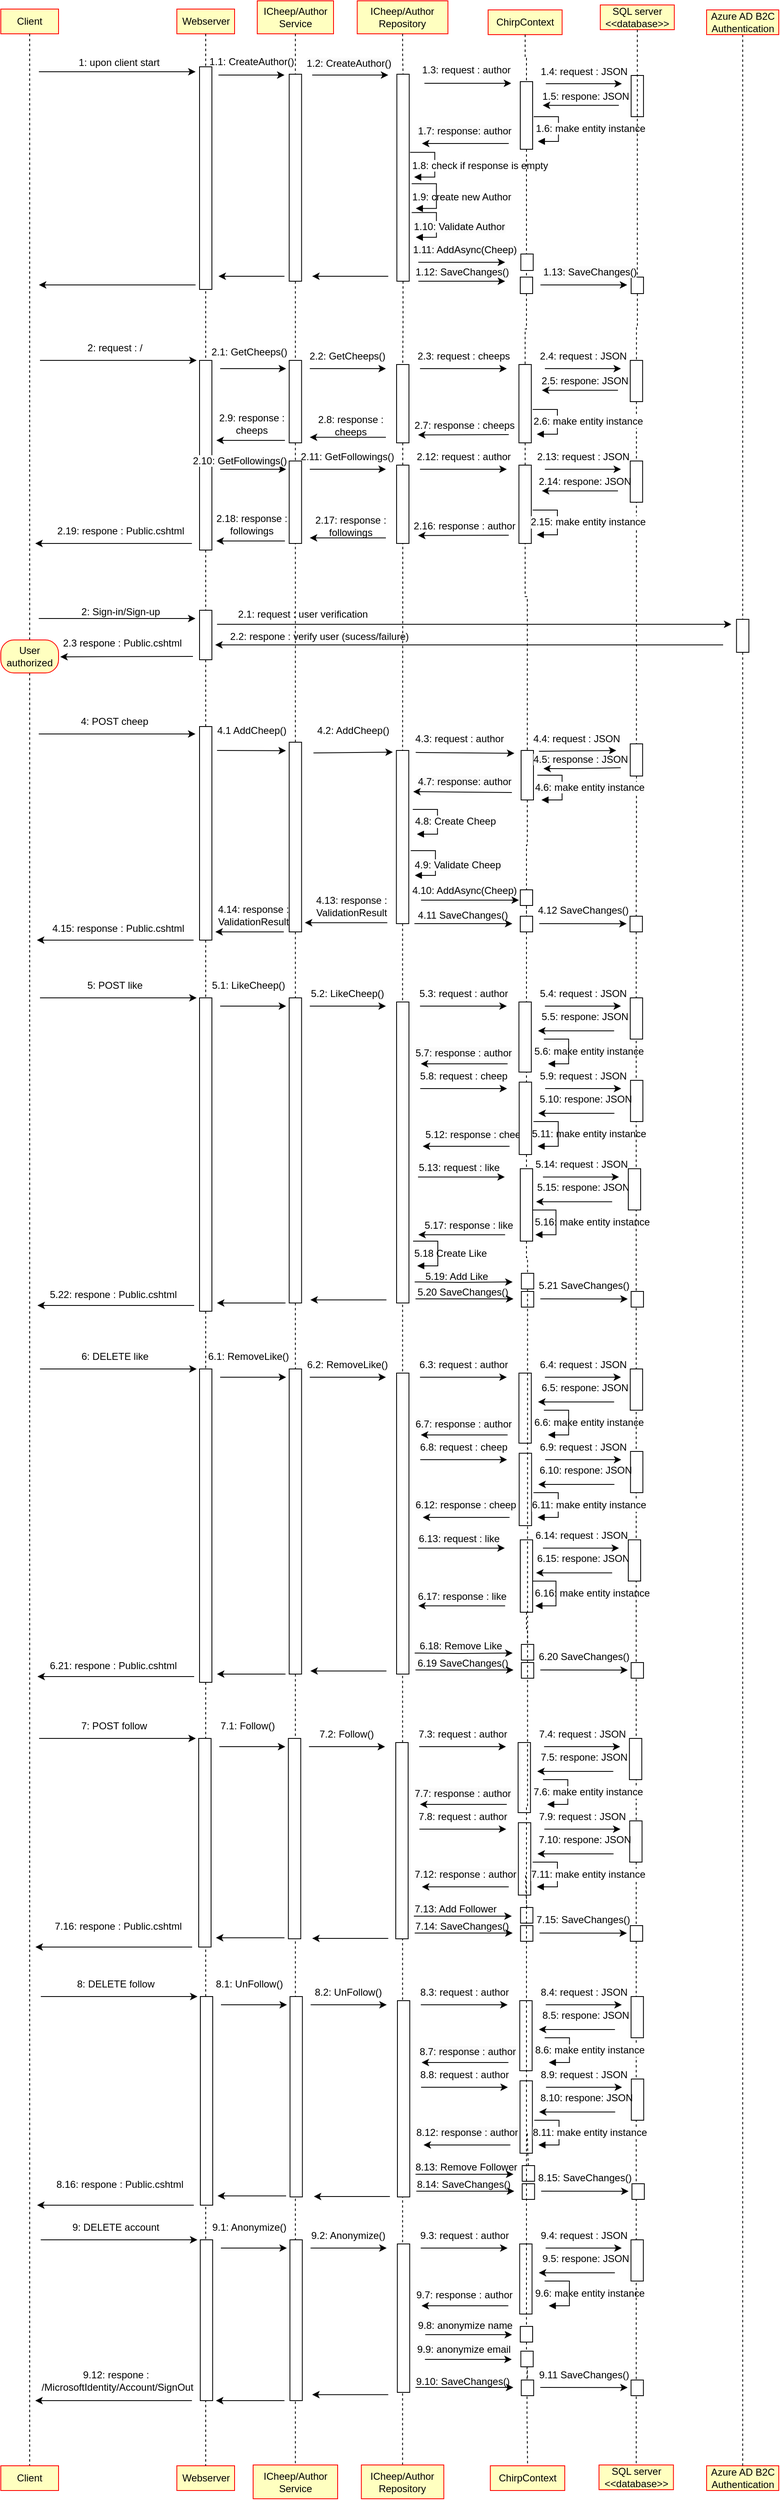 <mxfile version="22.1.11" type="device">
  <diagram name="Side-1" id="Of4cBsXAWJ89yzBINzGi">
    <mxGraphModel dx="1216" dy="674" grid="1" gridSize="10" guides="1" tooltips="1" connect="1" arrows="1" fold="1" page="1" pageScale="1" pageWidth="827" pageHeight="1169" math="0" shadow="0">
      <root>
        <mxCell id="0" />
        <mxCell id="1" parent="0" />
        <mxCell id="HW-5u9f7S994316d8FzE-587" value="9.10: SaveChanges()" style="text;html=1;align=center;verticalAlign=middle;resizable=0;points=[];autosize=1;strokeColor=none;fillColor=none;" parent="1" vertex="1">
          <mxGeometry x="714.22" y="2871.5" width="140" height="30" as="geometry" />
        </mxCell>
        <mxCell id="HW-5u9f7S994316d8FzE-562" value="9.3: request : author" style="text;html=1;align=center;verticalAlign=middle;resizable=0;points=[];autosize=1;strokeColor=none;fillColor=none;" parent="1" vertex="1">
          <mxGeometry x="720.9" y="2695" width="130" height="30" as="geometry" />
        </mxCell>
        <mxCell id="HW-5u9f7S994316d8FzE-570" value="9.6: make entity instance" style="text;html=1;align=center;verticalAlign=middle;resizable=0;points=[];autosize=1;strokeColor=none;fillColor=none;labelBackgroundColor=default;" parent="1" vertex="1">
          <mxGeometry x="857.59" y="2765" width="160" height="30" as="geometry" />
        </mxCell>
        <mxCell id="HW-5u9f7S994316d8FzE-402" value="1.1: CreateAuthor()" style="text;whiteSpace=wrap;html=1;" parent="1" vertex="1">
          <mxGeometry x="474.69" y="60" width="130" height="40" as="geometry" />
        </mxCell>
        <mxCell id="HW-5u9f7S994316d8FzE-406" value="&lt;span style=&quot;color: rgb(0, 0, 0); font-family: Helvetica; font-size: 12px; font-style: normal; font-variant-ligatures: normal; font-variant-caps: normal; font-weight: 400; letter-spacing: normal; orphans: 2; text-align: left; text-indent: 0px; text-transform: none; widows: 2; word-spacing: 0px; -webkit-text-stroke-width: 0px; background-color: rgb(251, 251, 251); text-decoration-thickness: initial; text-decoration-style: initial; text-decoration-color: initial; float: none; display: inline !important;&quot;&gt;1.2: CreateAuthor()&lt;/span&gt;" style="text;whiteSpace=wrap;html=1;" parent="1" vertex="1">
          <mxGeometry x="593.37" y="62" width="140" height="40" as="geometry" />
        </mxCell>
        <mxCell id="HW-5u9f7S994316d8FzE-428" value="&lt;span style=&quot;color: rgb(0, 0, 0); font-family: Helvetica; font-size: 12px; font-style: normal; font-variant-ligatures: normal; font-variant-caps: normal; font-weight: 400; letter-spacing: normal; orphans: 2; text-align: center; text-indent: 0px; text-transform: none; widows: 2; word-spacing: 0px; -webkit-text-stroke-width: 0px; background-color: rgb(251, 251, 251); text-decoration-thickness: initial; text-decoration-style: initial; text-decoration-color: initial; float: none; display: inline !important;&quot;&gt;1.11: AddAsync(Cheep)&lt;/span&gt;" style="text;whiteSpace=wrap;html=1;" parent="1" vertex="1">
          <mxGeometry x="722.37" y="288" width="160" height="40" as="geometry" />
        </mxCell>
        <mxCell id="HW-5u9f7S994316d8FzE-424" value="&lt;span style=&quot;color: rgb(0, 0, 0); font-family: Helvetica; font-size: 12px; font-style: normal; font-variant-ligatures: normal; font-variant-caps: normal; font-weight: 400; letter-spacing: normal; orphans: 2; text-align: center; text-indent: 0px; text-transform: none; widows: 2; word-spacing: 0px; -webkit-text-stroke-width: 0px; background-color: rgb(255, 255, 255); text-decoration-thickness: initial; text-decoration-style: initial; text-decoration-color: initial; float: none; display: inline !important;&quot;&gt;1.9: create new Author&lt;/span&gt;" style="text;whiteSpace=wrap;html=1;" parent="1" vertex="1">
          <mxGeometry x="720.82" y="223.75" width="170" height="40" as="geometry" />
        </mxCell>
        <mxCell id="HW-5u9f7S994316d8FzE-273" value="&lt;span style=&quot;color: rgb(0, 0, 0); font-family: Helvetica; font-size: 12px; font-style: normal; font-variant-ligatures: normal; font-variant-caps: normal; font-weight: 400; letter-spacing: normal; orphans: 2; text-align: center; text-indent: 0px; text-transform: none; widows: 2; word-spacing: 0px; -webkit-text-stroke-width: 0px; background-color: rgb(251, 251, 251); text-decoration-thickness: initial; text-decoration-style: initial; text-decoration-color: initial; float: none; display: inline !important;&quot;&gt;5.19: Add Like&lt;/span&gt;" style="text;whiteSpace=wrap;html=1;" parent="1" vertex="1">
          <mxGeometry x="737.37" y="1533" width="160" height="40" as="geometry" />
        </mxCell>
        <mxCell id="HW-5u9f7S994316d8FzE-13" style="edgeStyle=orthogonalEdgeStyle;rounded=0;orthogonalLoop=1;jettySize=auto;html=1;dashed=1;endArrow=none;endFill=0;" parent="1" source="HW-5u9f7S994316d8FzE-270" target="HW-5u9f7S994316d8FzE-27" edge="1">
          <mxGeometry relative="1" as="geometry">
            <mxPoint x="270" y="450" as="targetPoint" />
          </mxGeometry>
        </mxCell>
        <mxCell id="HW-5u9f7S994316d8FzE-14" value="Client" style="rounded=0;whiteSpace=wrap;html=1;arcSize=40;fontColor=#000000;fillColor=#ffffc0;strokeColor=#ff0000;" parent="1" vertex="1">
          <mxGeometry x="224" y="10" width="70" height="30" as="geometry" />
        </mxCell>
        <mxCell id="HW-5u9f7S994316d8FzE-17" value="Webserver" style="rounded=0;whiteSpace=wrap;html=1;arcSize=40;fontColor=#000000;fillColor=#ffffc0;strokeColor=#ff0000;" parent="1" vertex="1">
          <mxGeometry x="437.5" y="10" width="70" height="30" as="geometry" />
        </mxCell>
        <mxCell id="HW-5u9f7S994316d8FzE-18" value="Webserver" style="rounded=0;whiteSpace=wrap;html=1;arcSize=40;fontColor=#000000;fillColor=#ffffc0;strokeColor=#ff0000;" parent="1" vertex="1">
          <mxGeometry x="437.5" y="2989" width="70" height="30" as="geometry" />
        </mxCell>
        <mxCell id="HW-5u9f7S994316d8FzE-23" value="2: Sign-in/Sign-up" style="text;html=1;strokeColor=none;fillColor=none;align=center;verticalAlign=middle;whiteSpace=wrap;rounded=0;" parent="1" vertex="1">
          <mxGeometry x="307.5" y="726" width="122.5" height="30" as="geometry" />
        </mxCell>
        <mxCell id="HW-5u9f7S994316d8FzE-27" value="Client" style="rounded=0;whiteSpace=wrap;html=1;arcSize=40;fontColor=#000000;fillColor=#ffffc0;strokeColor=#ff0000;" parent="1" vertex="1">
          <mxGeometry x="224" y="2989" width="70" height="30" as="geometry" />
        </mxCell>
        <mxCell id="HW-5u9f7S994316d8FzE-28" style="edgeStyle=orthogonalEdgeStyle;rounded=0;orthogonalLoop=1;jettySize=auto;html=1;entryX=0.5;entryY=0;entryDx=0;entryDy=0;dashed=1;endArrow=none;endFill=0;" parent="1" source="HW-5u9f7S994316d8FzE-124" target="HW-5u9f7S994316d8FzE-32" edge="1">
          <mxGeometry relative="1" as="geometry" />
        </mxCell>
        <mxCell id="HW-5u9f7S994316d8FzE-29" value="ICheep/Author&lt;br&gt;Service" style="rounded=0;whiteSpace=wrap;html=1;arcSize=40;fontColor=#000000;fillColor=#ffffc0;strokeColor=#ff0000;" parent="1" vertex="1">
          <mxGeometry x="535" width="92.5" height="40" as="geometry" />
        </mxCell>
        <mxCell id="HW-5u9f7S994316d8FzE-30" value="ICheep/Author&lt;br style=&quot;border-color: var(--border-color);&quot;&gt;Service" style="rounded=0;whiteSpace=wrap;html=1;arcSize=40;fontColor=#000000;fillColor=#ffffc0;strokeColor=#ff0000;" parent="1" vertex="1">
          <mxGeometry x="530" y="2988" width="102.5" height="41" as="geometry" />
        </mxCell>
        <mxCell id="HW-5u9f7S994316d8FzE-31" style="edgeStyle=orthogonalEdgeStyle;rounded=0;orthogonalLoop=1;jettySize=auto;html=1;entryX=0.5;entryY=0;entryDx=0;entryDy=0;endArrow=none;endFill=0;dashed=1;" parent="1" source="HW-5u9f7S994316d8FzE-32" target="HW-5u9f7S994316d8FzE-30" edge="1">
          <mxGeometry relative="1" as="geometry" />
        </mxCell>
        <mxCell id="HW-5u9f7S994316d8FzE-32" value="" style="rounded=0;whiteSpace=wrap;html=1;" parent="1" vertex="1">
          <mxGeometry x="573.75" y="899" width="15" height="230" as="geometry" />
        </mxCell>
        <mxCell id="HW-5u9f7S994316d8FzE-33" value="" style="endArrow=classic;html=1;rounded=0;" parent="1" edge="1">
          <mxGeometry width="50" height="50" relative="1" as="geometry">
            <mxPoint x="270" y="749" as="sourcePoint" />
            <mxPoint x="460" y="749" as="targetPoint" />
            <Array as="points" />
          </mxGeometry>
        </mxCell>
        <mxCell id="HW-5u9f7S994316d8FzE-35" value="4: POST cheep" style="text;html=1;strokeColor=none;fillColor=none;align=center;verticalAlign=middle;whiteSpace=wrap;rounded=0;" parent="1" vertex="1">
          <mxGeometry x="312" y="859" width="100" height="30" as="geometry" />
        </mxCell>
        <mxCell id="HW-5u9f7S994316d8FzE-40" value="" style="endArrow=classic;html=1;rounded=0;endSize=6;strokeWidth=1;" parent="1" edge="1">
          <mxGeometry width="50" height="50" relative="1" as="geometry">
            <mxPoint x="603.19" y="912" as="sourcePoint" />
            <mxPoint x="699.44" y="911" as="targetPoint" />
            <Array as="points" />
          </mxGeometry>
        </mxCell>
        <mxCell id="HW-5u9f7S994316d8FzE-41" style="edgeStyle=orthogonalEdgeStyle;rounded=0;orthogonalLoop=1;jettySize=auto;html=1;dashed=1;endArrow=none;endFill=0;" parent="1" source="HW-5u9f7S994316d8FzE-44" target="HW-5u9f7S994316d8FzE-43" edge="1">
          <mxGeometry relative="1" as="geometry" />
        </mxCell>
        <mxCell id="HW-5u9f7S994316d8FzE-42" value="ICheep/Author&lt;br&gt;Repository" style="rounded=0;whiteSpace=wrap;html=1;arcSize=40;fontColor=#000000;fillColor=#ffffc0;strokeColor=#ff0000;" parent="1" vertex="1">
          <mxGeometry x="656.25" width="110" height="40" as="geometry" />
        </mxCell>
        <mxCell id="HW-5u9f7S994316d8FzE-43" value="ICheep/Author&lt;br style=&quot;border-color: var(--border-color);&quot;&gt;Repository" style="rounded=0;whiteSpace=wrap;html=1;arcSize=40;fontColor=#000000;fillColor=#ffffc0;strokeColor=#ff0000;" parent="1" vertex="1">
          <mxGeometry x="661.25" y="2988" width="100" height="41" as="geometry" />
        </mxCell>
        <mxCell id="HW-5u9f7S994316d8FzE-45" value="" style="edgeStyle=orthogonalEdgeStyle;rounded=0;orthogonalLoop=1;jettySize=auto;html=1;entryX=0.5;entryY=0;entryDx=0;entryDy=0;dashed=1;endArrow=none;endFill=0;" parent="1" source="HW-5u9f7S994316d8FzE-129" target="HW-5u9f7S994316d8FzE-44" edge="1">
          <mxGeometry relative="1" as="geometry">
            <mxPoint x="711.25" y="835" as="sourcePoint" />
            <mxPoint x="711.25" y="1105" as="targetPoint" />
          </mxGeometry>
        </mxCell>
        <mxCell id="HW-5u9f7S994316d8FzE-44" value="" style="rounded=0;whiteSpace=wrap;html=1;" parent="1" vertex="1">
          <mxGeometry x="703.75" y="909" width="15" height="210" as="geometry" />
        </mxCell>
        <mxCell id="HW-5u9f7S994316d8FzE-47" value="4.2: AddCheep()" style="text;html=1;align=center;verticalAlign=middle;resizable=0;points=[];autosize=1;strokeColor=none;fillColor=none;" parent="1" vertex="1">
          <mxGeometry x="595.69" y="870" width="110" height="30" as="geometry" />
        </mxCell>
        <mxCell id="HW-5u9f7S994316d8FzE-49" value="" style="html=1;align=left;spacingLeft=2;endArrow=block;rounded=0;edgeStyle=orthogonalEdgeStyle;curved=0;rounded=0;" parent="1" edge="1">
          <mxGeometry x="0.012" relative="1" as="geometry">
            <mxPoint x="723.62" y="980.5" as="sourcePoint" />
            <Array as="points">
              <mxPoint x="753.62" y="1010.5" />
            </Array>
            <mxPoint x="728.62" y="1010.5" as="targetPoint" />
            <mxPoint as="offset" />
          </mxGeometry>
        </mxCell>
        <mxCell id="HW-5u9f7S994316d8FzE-52" value="" style="html=1;align=left;spacingLeft=2;endArrow=block;rounded=0;edgeStyle=orthogonalEdgeStyle;curved=0;rounded=0;" parent="1" edge="1">
          <mxGeometry x="0.012" relative="1" as="geometry">
            <mxPoint x="721.12" y="1030.5" as="sourcePoint" />
            <Array as="points">
              <mxPoint x="751.12" y="1060.5" />
            </Array>
            <mxPoint x="726.12" y="1060.5" as="targetPoint" />
            <mxPoint as="offset" />
          </mxGeometry>
        </mxCell>
        <mxCell id="HW-5u9f7S994316d8FzE-53" value="&lt;span style=&quot;color: rgb(0, 0, 0); font-family: Helvetica; font-size: 12px; font-style: normal; font-variant-ligatures: normal; font-variant-caps: normal; font-weight: 400; letter-spacing: normal; orphans: 2; text-align: center; text-indent: 0px; text-transform: none; widows: 2; word-spacing: 0px; -webkit-text-stroke-width: 0px; background-color: rgb(251, 251, 251); text-decoration-thickness: initial; text-decoration-style: initial; text-decoration-color: initial; float: none; display: inline !important;&quot;&gt;4.9: Validate Cheep&lt;/span&gt;" style="text;whiteSpace=wrap;html=1;" parent="1" vertex="1">
          <mxGeometry x="724" y="1033.5" width="130" height="40" as="geometry" />
        </mxCell>
        <mxCell id="HW-5u9f7S994316d8FzE-55" style="edgeStyle=orthogonalEdgeStyle;rounded=0;orthogonalLoop=1;jettySize=auto;html=1;dashed=1;endArrow=none;endFill=0;" parent="1" source="HW-5u9f7S994316d8FzE-157" target="HW-5u9f7S994316d8FzE-80" edge="1">
          <mxGeometry relative="1" as="geometry">
            <mxPoint x="968.75" y="748" as="targetPoint" />
          </mxGeometry>
        </mxCell>
        <mxCell id="HW-5u9f7S994316d8FzE-56" value="SQL server&lt;br&gt;&amp;lt;&amp;lt;database&amp;gt;&amp;gt;" style="rounded=0;whiteSpace=wrap;html=1;arcSize=40;fontColor=#000000;fillColor=#ffffc0;strokeColor=#ff0000;" parent="1" vertex="1">
          <mxGeometry x="951.07" y="5" width="89.75" height="30" as="geometry" />
        </mxCell>
        <mxCell id="HW-5u9f7S994316d8FzE-59" value="" style="edgeStyle=orthogonalEdgeStyle;rounded=0;orthogonalLoop=1;jettySize=auto;html=1;entryX=0.5;entryY=0;entryDx=0;entryDy=0;dashed=1;endArrow=none;endFill=0;" parent="1" source="HW-5u9f7S994316d8FzE-61" target="HW-5u9f7S994316d8FzE-58" edge="1">
          <mxGeometry relative="1" as="geometry">
            <mxPoint x="473" y="606" as="sourcePoint" />
            <mxPoint x="473" y="726" as="targetPoint" />
          </mxGeometry>
        </mxCell>
        <mxCell id="HW-5u9f7S994316d8FzE-82" style="edgeStyle=orthogonalEdgeStyle;rounded=0;orthogonalLoop=1;jettySize=auto;html=1;entryX=0.5;entryY=0;entryDx=0;entryDy=0;endArrow=none;endFill=0;dashed=1;" parent="1" source="HW-5u9f7S994316d8FzE-83" target="HW-5u9f7S994316d8FzE-18" edge="1">
          <mxGeometry relative="1" as="geometry" />
        </mxCell>
        <mxCell id="HW-5u9f7S994316d8FzE-58" value="" style="rounded=0;whiteSpace=wrap;html=1;" parent="1" vertex="1">
          <mxGeometry x="465" y="739" width="15" height="60" as="geometry" />
        </mxCell>
        <mxCell id="HW-5u9f7S994316d8FzE-62" value="" style="edgeStyle=orthogonalEdgeStyle;rounded=0;orthogonalLoop=1;jettySize=auto;html=1;entryX=0.5;entryY=0;entryDx=0;entryDy=0;dashed=1;endArrow=none;endFill=0;" parent="1" source="HW-5u9f7S994316d8FzE-17" target="HW-5u9f7S994316d8FzE-61" edge="1">
          <mxGeometry relative="1" as="geometry">
            <mxPoint x="473" y="110" as="sourcePoint" />
            <mxPoint x="473" y="270" as="targetPoint" />
          </mxGeometry>
        </mxCell>
        <mxCell id="HW-5u9f7S994316d8FzE-61" value="" style="rounded=0;whiteSpace=wrap;html=1;" parent="1" vertex="1">
          <mxGeometry x="465" y="436" width="15" height="230" as="geometry" />
        </mxCell>
        <mxCell id="HW-5u9f7S994316d8FzE-63" value="2: request : /" style="text;html=1;align=center;verticalAlign=middle;resizable=0;points=[];autosize=1;strokeColor=none;fillColor=none;" parent="1" vertex="1">
          <mxGeometry x="317" y="406" width="90" height="30" as="geometry" />
        </mxCell>
        <mxCell id="HW-5u9f7S994316d8FzE-64" value="2.19: respone : Public.cshtml" style="text;html=1;align=center;verticalAlign=middle;resizable=0;points=[];autosize=1;strokeColor=none;fillColor=none;" parent="1" vertex="1">
          <mxGeometry x="278.75" y="628" width="180" height="30" as="geometry" />
        </mxCell>
        <mxCell id="HW-5u9f7S994316d8FzE-65" value="" style="endArrow=classic;html=1;rounded=0;" parent="1" edge="1">
          <mxGeometry width="50" height="50" relative="1" as="geometry">
            <mxPoint x="271.5" y="436" as="sourcePoint" />
            <mxPoint x="461.5" y="436" as="targetPoint" />
            <Array as="points" />
          </mxGeometry>
        </mxCell>
        <mxCell id="HW-5u9f7S994316d8FzE-66" value="" style="endArrow=classic;html=1;rounded=0;" parent="1" edge="1">
          <mxGeometry width="50" height="50" relative="1" as="geometry">
            <mxPoint x="455.75" y="658" as="sourcePoint" />
            <mxPoint x="265.75" y="658" as="targetPoint" />
            <Array as="points" />
          </mxGeometry>
        </mxCell>
        <mxCell id="HW-5u9f7S994316d8FzE-67" style="edgeStyle=orthogonalEdgeStyle;rounded=0;orthogonalLoop=1;jettySize=auto;html=1;entryX=0.5;entryY=0;entryDx=0;entryDy=0;dashed=1;endArrow=none;endFill=0;" parent="1" source="HW-5u9f7S994316d8FzE-68" target="HW-5u9f7S994316d8FzE-71" edge="1">
          <mxGeometry relative="1" as="geometry" />
        </mxCell>
        <mxCell id="HW-5u9f7S994316d8FzE-68" value="Azure AD B2C Authentication" style="rounded=0;whiteSpace=wrap;html=1;arcSize=40;fontColor=#000000;fillColor=#ffffc0;strokeColor=#ff0000;" parent="1" vertex="1">
          <mxGeometry x="1080" y="11" width="87.5" height="30" as="geometry" />
        </mxCell>
        <mxCell id="HW-5u9f7S994316d8FzE-69" value="Azure AD B2C Authentication" style="rounded=0;whiteSpace=wrap;html=1;arcSize=40;fontColor=#000000;fillColor=#ffffc0;strokeColor=#ff0000;" parent="1" vertex="1">
          <mxGeometry x="1080" y="2989" width="87.5" height="30" as="geometry" />
        </mxCell>
        <mxCell id="HW-5u9f7S994316d8FzE-70" style="edgeStyle=orthogonalEdgeStyle;rounded=0;orthogonalLoop=1;jettySize=auto;html=1;entryX=0.5;entryY=0;entryDx=0;entryDy=0;endArrow=none;endFill=0;dashed=1;" parent="1" source="HW-5u9f7S994316d8FzE-71" target="HW-5u9f7S994316d8FzE-69" edge="1">
          <mxGeometry relative="1" as="geometry" />
        </mxCell>
        <mxCell id="HW-5u9f7S994316d8FzE-71" value="" style="rounded=0;whiteSpace=wrap;html=1;" parent="1" vertex="1">
          <mxGeometry x="1116.25" y="750" width="15" height="40" as="geometry" />
        </mxCell>
        <mxCell id="HW-5u9f7S994316d8FzE-73" value="" style="endArrow=classic;html=1;rounded=0;" parent="1" edge="1">
          <mxGeometry width="50" height="50" relative="1" as="geometry">
            <mxPoint x="486.25" y="756" as="sourcePoint" />
            <mxPoint x="1110" y="756" as="targetPoint" />
            <Array as="points" />
          </mxGeometry>
        </mxCell>
        <mxCell id="HW-5u9f7S994316d8FzE-75" value="2.1: request : user verification" style="text;html=1;align=center;verticalAlign=middle;resizable=0;points=[];autosize=1;strokeColor=none;fillColor=none;" parent="1" vertex="1">
          <mxGeometry x="500" y="729" width="180" height="30" as="geometry" />
        </mxCell>
        <mxCell id="HW-5u9f7S994316d8FzE-76" value="" style="endArrow=classic;html=1;rounded=0;" parent="1" edge="1">
          <mxGeometry width="50" height="50" relative="1" as="geometry">
            <mxPoint x="1100" y="781" as="sourcePoint" />
            <mxPoint x="484" y="781" as="targetPoint" />
            <Array as="points" />
          </mxGeometry>
        </mxCell>
        <mxCell id="HW-5u9f7S994316d8FzE-77" value="2.2: respone : verify user (sucess/failure)" style="text;html=1;align=center;verticalAlign=middle;resizable=0;points=[];autosize=1;strokeColor=none;fillColor=none;" parent="1" vertex="1">
          <mxGeometry x="490" y="756" width="240" height="30" as="geometry" />
        </mxCell>
        <mxCell id="HW-5u9f7S994316d8FzE-78" value="" style="endArrow=classic;html=1;rounded=0;entryX=0.061;entryY=1.049;entryDx=0;entryDy=0;entryPerimeter=0;" parent="1" target="HW-5u9f7S994316d8FzE-79" edge="1">
          <mxGeometry width="50" height="50" relative="1" as="geometry">
            <mxPoint x="457" y="795" as="sourcePoint" />
            <mxPoint x="267" y="795" as="targetPoint" />
            <Array as="points" />
          </mxGeometry>
        </mxCell>
        <mxCell id="HW-5u9f7S994316d8FzE-79" value="2.3 respone : Public.cshtml &lt;br&gt;" style="text;html=1;align=center;verticalAlign=middle;resizable=0;points=[];autosize=1;strokeColor=none;fillColor=none;" parent="1" vertex="1">
          <mxGeometry x="285.75" y="764" width="170" height="30" as="geometry" />
        </mxCell>
        <mxCell id="HW-5u9f7S994316d8FzE-80" value="SQL server&lt;br&gt;&amp;lt;&amp;lt;database&amp;gt;&amp;gt;" style="rounded=0;whiteSpace=wrap;html=1;arcSize=40;fontColor=#000000;fillColor=#ffffc0;strokeColor=#ff0000;" parent="1" vertex="1">
          <mxGeometry x="949.5" y="2988" width="90.25" height="30" as="geometry" />
        </mxCell>
        <mxCell id="HW-5u9f7S994316d8FzE-84" value="" style="edgeStyle=orthogonalEdgeStyle;rounded=0;orthogonalLoop=1;jettySize=auto;html=1;entryX=0.5;entryY=0;entryDx=0;entryDy=0;endArrow=none;endFill=0;dashed=1;" parent="1" source="HW-5u9f7S994316d8FzE-58" target="HW-5u9f7S994316d8FzE-83" edge="1">
          <mxGeometry relative="1" as="geometry">
            <mxPoint x="473" y="799" as="sourcePoint" />
            <mxPoint x="473" y="1218" as="targetPoint" />
          </mxGeometry>
        </mxCell>
        <mxCell id="HW-5u9f7S994316d8FzE-83" value="" style="rounded=0;whiteSpace=wrap;html=1;" parent="1" vertex="1">
          <mxGeometry x="465" y="880" width="15" height="259" as="geometry" />
        </mxCell>
        <mxCell id="HW-5u9f7S994316d8FzE-85" value="" style="endArrow=classic;html=1;rounded=0;" parent="1" edge="1">
          <mxGeometry width="50" height="50" relative="1" as="geometry">
            <mxPoint x="270" y="889" as="sourcePoint" />
            <mxPoint x="460" y="889" as="targetPoint" />
            <Array as="points" />
          </mxGeometry>
        </mxCell>
        <mxCell id="HW-5u9f7S994316d8FzE-87" value="" style="endArrow=classic;html=1;rounded=0;endSize=6;strokeWidth=1;" parent="1" edge="1">
          <mxGeometry width="50" height="50" relative="1" as="geometry">
            <mxPoint x="486.25" y="909" as="sourcePoint" />
            <mxPoint x="569.75" y="909.25" as="targetPoint" />
            <Array as="points" />
          </mxGeometry>
        </mxCell>
        <mxCell id="HW-5u9f7S994316d8FzE-88" value="4.1 AddCheep()" style="text;html=1;align=center;verticalAlign=middle;resizable=0;points=[];autosize=1;strokeColor=none;fillColor=none;" parent="1" vertex="1">
          <mxGeometry x="473" y="870" width="110" height="30" as="geometry" />
        </mxCell>
        <mxCell id="HW-5u9f7S994316d8FzE-90" value="4.10: AddAsync(Cheep)" style="text;html=1;align=center;verticalAlign=middle;resizable=0;points=[];autosize=1;strokeColor=none;fillColor=none;" parent="1" vertex="1">
          <mxGeometry x="711.37" y="1063.5" width="150" height="30" as="geometry" />
        </mxCell>
        <mxCell id="HW-5u9f7S994316d8FzE-97" value="" style="endArrow=classic;html=1;rounded=0;" parent="1" edge="1">
          <mxGeometry width="50" height="50" relative="1" as="geometry">
            <mxPoint x="692.75" y="1117.82" as="sourcePoint" />
            <mxPoint x="592.75" y="1117.82" as="targetPoint" />
          </mxGeometry>
        </mxCell>
        <mxCell id="HW-5u9f7S994316d8FzE-98" value="4.13: response : &lt;br&gt;ValidationResult" style="text;html=1;align=center;verticalAlign=middle;resizable=0;points=[];autosize=1;strokeColor=none;fillColor=none;" parent="1" vertex="1">
          <mxGeometry x="593.75" y="1078" width="110" height="40" as="geometry" />
        </mxCell>
        <mxCell id="HW-5u9f7S994316d8FzE-99" value="4.14: response : &lt;br&gt;ValidationResult" style="text;html=1;align=center;verticalAlign=middle;resizable=0;points=[];autosize=1;strokeColor=none;fillColor=none;" parent="1" vertex="1">
          <mxGeometry x="474.69" y="1089" width="110" height="40" as="geometry" />
        </mxCell>
        <mxCell id="HW-5u9f7S994316d8FzE-100" value="" style="endArrow=classic;html=1;rounded=0;" parent="1" edge="1">
          <mxGeometry width="50" height="50" relative="1" as="geometry">
            <mxPoint x="567.19" y="1129" as="sourcePoint" />
            <mxPoint x="484.19" y="1129" as="targetPoint" />
          </mxGeometry>
        </mxCell>
        <mxCell id="HW-5u9f7S994316d8FzE-101" value="" style="endArrow=classic;html=1;rounded=0;" parent="1" edge="1">
          <mxGeometry width="50" height="50" relative="1" as="geometry">
            <mxPoint x="457.75" y="1139" as="sourcePoint" />
            <mxPoint x="267.75" y="1139" as="targetPoint" />
            <Array as="points" />
          </mxGeometry>
        </mxCell>
        <mxCell id="HW-5u9f7S994316d8FzE-102" value="4.15: response : Public.cshtml" style="text;html=1;align=center;verticalAlign=middle;resizable=0;points=[];autosize=1;strokeColor=none;fillColor=none;" parent="1" vertex="1">
          <mxGeometry x="275.75" y="1110" width="180" height="30" as="geometry" />
        </mxCell>
        <mxCell id="HW-5u9f7S994316d8FzE-106" style="edgeStyle=orthogonalEdgeStyle;rounded=0;orthogonalLoop=1;jettySize=auto;html=1;dashed=1;endArrow=none;endFill=0;" parent="1" source="HW-5u9f7S994316d8FzE-604" target="HW-5u9f7S994316d8FzE-108" edge="1">
          <mxGeometry relative="1" as="geometry">
            <mxPoint x="853.75" y="749" as="targetPoint" />
          </mxGeometry>
        </mxCell>
        <mxCell id="HW-5u9f7S994316d8FzE-122" style="edgeStyle=orthogonalEdgeStyle;rounded=0;orthogonalLoop=1;jettySize=auto;html=1;entryX=0.5;entryY=0;entryDx=0;entryDy=0;dashed=1;endArrow=none;endFill=0;" parent="1" source="HW-5u9f7S994316d8FzE-275" target="HW-5u9f7S994316d8FzE-116" edge="1">
          <mxGeometry relative="1" as="geometry" />
        </mxCell>
        <mxCell id="HW-5u9f7S994316d8FzE-107" value="ChirpContext" style="rounded=0;whiteSpace=wrap;html=1;arcSize=40;fontColor=#000000;fillColor=#ffffc0;strokeColor=#ff0000;" parent="1" vertex="1">
          <mxGeometry x="815" y="11" width="89.75" height="30" as="geometry" />
        </mxCell>
        <mxCell id="HW-5u9f7S994316d8FzE-108" value="ChirpContext" style="rounded=0;whiteSpace=wrap;html=1;arcSize=40;fontColor=#000000;fillColor=#ffffc0;strokeColor=#ff0000;" parent="1" vertex="1">
          <mxGeometry x="817.7" y="2989" width="90.25" height="30" as="geometry" />
        </mxCell>
        <mxCell id="HW-5u9f7S994316d8FzE-109" value="" style="endArrow=classic;html=1;rounded=0;" parent="1" edge="1">
          <mxGeometry width="50" height="50" relative="1" as="geometry">
            <mxPoint x="733.62" y="1090.5" as="sourcePoint" />
            <mxPoint x="852.37" y="1090.5" as="targetPoint" />
          </mxGeometry>
        </mxCell>
        <mxCell id="HW-5u9f7S994316d8FzE-113" value="4.11 SaveChanges()" style="text;html=1;align=center;verticalAlign=middle;resizable=0;points=[];autosize=1;strokeColor=none;fillColor=none;" parent="1" vertex="1">
          <mxGeometry x="719" y="1093.5" width="130" height="30" as="geometry" />
        </mxCell>
        <mxCell id="HW-5u9f7S994316d8FzE-116" value="" style="rounded=0;whiteSpace=wrap;html=1;" parent="1" vertex="1">
          <mxGeometry x="854" y="1110" width="15" height="19" as="geometry" />
        </mxCell>
        <mxCell id="HW-5u9f7S994316d8FzE-118" value="" style="endArrow=classic;html=1;rounded=0;" parent="1" edge="1">
          <mxGeometry width="50" height="50" relative="1" as="geometry">
            <mxPoint x="725.63" y="1119" as="sourcePoint" />
            <mxPoint x="844.38" y="1119" as="targetPoint" />
          </mxGeometry>
        </mxCell>
        <mxCell id="HW-5u9f7S994316d8FzE-119" value="" style="endArrow=classic;html=1;rounded=0;" parent="1" edge="1">
          <mxGeometry width="50" height="50" relative="1" as="geometry">
            <mxPoint x="877" y="1119" as="sourcePoint" />
            <mxPoint x="983" y="1119.18" as="targetPoint" />
          </mxGeometry>
        </mxCell>
        <mxCell id="HW-5u9f7S994316d8FzE-121" value="4.12 SaveChanges()" style="text;html=1;align=center;verticalAlign=middle;resizable=0;points=[];autosize=1;strokeColor=none;fillColor=none;" parent="1" vertex="1">
          <mxGeometry x="865" y="1088" width="130" height="30" as="geometry" />
        </mxCell>
        <mxCell id="HW-5u9f7S994316d8FzE-123" value="" style="endArrow=classic;html=1;rounded=0;" parent="1" edge="1">
          <mxGeometry width="50" height="50" relative="1" as="geometry">
            <mxPoint x="490" y="446" as="sourcePoint" />
            <mxPoint x="570" y="446" as="targetPoint" />
          </mxGeometry>
        </mxCell>
        <mxCell id="HW-5u9f7S994316d8FzE-125" value="" style="edgeStyle=orthogonalEdgeStyle;rounded=0;orthogonalLoop=1;jettySize=auto;html=1;entryX=0.5;entryY=0;entryDx=0;entryDy=0;dashed=1;endArrow=none;endFill=0;" parent="1" source="HW-5u9f7S994316d8FzE-400" target="HW-5u9f7S994316d8FzE-124" edge="1">
          <mxGeometry relative="1" as="geometry">
            <mxPoint x="581" y="40" as="sourcePoint" />
            <mxPoint x="581" y="497" as="targetPoint" />
          </mxGeometry>
        </mxCell>
        <mxCell id="HW-5u9f7S994316d8FzE-124" value="" style="rounded=0;whiteSpace=wrap;html=1;" parent="1" vertex="1">
          <mxGeometry x="573.75" y="436" width="15" height="100" as="geometry" />
        </mxCell>
        <mxCell id="HW-5u9f7S994316d8FzE-126" value="2.1: GetCheeps()" style="text;html=1;align=center;verticalAlign=middle;resizable=0;points=[];autosize=1;strokeColor=none;fillColor=none;" parent="1" vertex="1">
          <mxGeometry x="464.69" y="411" width="120" height="30" as="geometry" />
        </mxCell>
        <mxCell id="HW-5u9f7S994316d8FzE-127" value="2.2: GetCheeps()" style="text;html=1;align=center;verticalAlign=middle;resizable=0;points=[];autosize=1;strokeColor=none;fillColor=none;" parent="1" vertex="1">
          <mxGeometry x="583.75" y="416" width="120" height="30" as="geometry" />
        </mxCell>
        <mxCell id="HW-5u9f7S994316d8FzE-128" value="" style="endArrow=classic;html=1;rounded=0;" parent="1" edge="1">
          <mxGeometry width="50" height="50" relative="1" as="geometry">
            <mxPoint x="598.75" y="446" as="sourcePoint" />
            <mxPoint x="691" y="446" as="targetPoint" />
          </mxGeometry>
        </mxCell>
        <mxCell id="HW-5u9f7S994316d8FzE-130" value="" style="edgeStyle=orthogonalEdgeStyle;rounded=0;orthogonalLoop=1;jettySize=auto;html=1;entryX=0.5;entryY=0;entryDx=0;entryDy=0;dashed=1;endArrow=none;endFill=0;" parent="1" source="HW-5u9f7S994316d8FzE-403" target="HW-5u9f7S994316d8FzE-129" edge="1">
          <mxGeometry relative="1" as="geometry">
            <mxPoint x="711" y="40" as="sourcePoint" />
            <mxPoint x="711" y="509" as="targetPoint" />
          </mxGeometry>
        </mxCell>
        <mxCell id="HW-5u9f7S994316d8FzE-129" value="" style="rounded=0;whiteSpace=wrap;html=1;" parent="1" vertex="1">
          <mxGeometry x="704" y="441" width="15" height="95" as="geometry" />
        </mxCell>
        <mxCell id="HW-5u9f7S994316d8FzE-132" value="2.3: request : cheeps" style="text;html=1;align=center;verticalAlign=middle;resizable=0;points=[];autosize=1;strokeColor=none;fillColor=none;" parent="1" vertex="1">
          <mxGeometry x="715" y="416" width="140" height="30" as="geometry" />
        </mxCell>
        <mxCell id="HW-5u9f7S994316d8FzE-131" value="" style="endArrow=classic;html=1;rounded=0;" parent="1" edge="1">
          <mxGeometry width="50" height="50" relative="1" as="geometry">
            <mxPoint x="732.37" y="446" as="sourcePoint" />
            <mxPoint x="837.62" y="446" as="targetPoint" />
          </mxGeometry>
        </mxCell>
        <mxCell id="HW-5u9f7S994316d8FzE-134" value="" style="edgeStyle=orthogonalEdgeStyle;rounded=0;orthogonalLoop=1;jettySize=auto;html=1;entryX=0.5;entryY=0;entryDx=0;entryDy=0;dashed=1;endArrow=none;endFill=0;" parent="1" source="HW-5u9f7S994316d8FzE-433" target="HW-5u9f7S994316d8FzE-133" edge="1">
          <mxGeometry relative="1" as="geometry">
            <mxPoint x="860" y="40" as="sourcePoint" />
            <mxPoint x="862" y="651" as="targetPoint" />
          </mxGeometry>
        </mxCell>
        <mxCell id="HW-5u9f7S994316d8FzE-133" value="" style="rounded=0;whiteSpace=wrap;html=1;" parent="1" vertex="1">
          <mxGeometry x="852.37" y="441" width="15" height="95" as="geometry" />
        </mxCell>
        <mxCell id="HW-5u9f7S994316d8FzE-136" value="" style="endArrow=classic;html=1;rounded=0;" parent="1" edge="1">
          <mxGeometry width="50" height="50" relative="1" as="geometry">
            <mxPoint x="883.87" y="446" as="sourcePoint" />
            <mxPoint x="976.12" y="446" as="targetPoint" />
          </mxGeometry>
        </mxCell>
        <mxCell id="HW-5u9f7S994316d8FzE-138" value="" style="edgeStyle=orthogonalEdgeStyle;rounded=0;orthogonalLoop=1;jettySize=auto;html=1;dashed=1;endArrow=none;endFill=0;" parent="1" source="HW-5u9f7S994316d8FzE-436" target="HW-5u9f7S994316d8FzE-137" edge="1">
          <mxGeometry relative="1" as="geometry">
            <mxPoint x="985" y="40" as="sourcePoint" />
            <mxPoint x="985" y="1359" as="targetPoint" />
          </mxGeometry>
        </mxCell>
        <mxCell id="HW-5u9f7S994316d8FzE-137" value="" style="rounded=0;whiteSpace=wrap;html=1;" parent="1" vertex="1">
          <mxGeometry x="987.37" y="436" width="15" height="50" as="geometry" />
        </mxCell>
        <mxCell id="HW-5u9f7S994316d8FzE-141" value="2.4: request : JSON" style="text;html=1;align=center;verticalAlign=middle;resizable=0;points=[];autosize=1;strokeColor=none;fillColor=none;" parent="1" vertex="1">
          <mxGeometry x="865" y="416" width="130" height="30" as="geometry" />
        </mxCell>
        <mxCell id="HW-5u9f7S994316d8FzE-142" value="" style="endArrow=classic;html=1;rounded=0;" parent="1" edge="1">
          <mxGeometry width="50" height="50" relative="1" as="geometry">
            <mxPoint x="972.49" y="472.25" as="sourcePoint" />
            <mxPoint x="880.24" y="472.25" as="targetPoint" />
          </mxGeometry>
        </mxCell>
        <mxCell id="HW-5u9f7S994316d8FzE-143" value="2.5: respone: JSON" style="text;html=1;align=center;verticalAlign=middle;resizable=0;points=[];autosize=1;strokeColor=none;fillColor=none;" parent="1" vertex="1">
          <mxGeometry x="867.37" y="446" width="130" height="30" as="geometry" />
        </mxCell>
        <mxCell id="HW-5u9f7S994316d8FzE-144" value="" style="endArrow=classic;html=1;rounded=0;" parent="1" edge="1">
          <mxGeometry width="50" height="50" relative="1" as="geometry">
            <mxPoint x="840" y="526" as="sourcePoint" />
            <mxPoint x="730" y="526.41" as="targetPoint" />
          </mxGeometry>
        </mxCell>
        <mxCell id="HW-5u9f7S994316d8FzE-145" value="2.7: response : cheeps" style="text;html=1;align=center;verticalAlign=middle;resizable=0;points=[];autosize=1;strokeColor=none;fillColor=none;" parent="1" vertex="1">
          <mxGeometry x="716" y="500.25" width="140" height="30" as="geometry" />
        </mxCell>
        <mxCell id="HW-5u9f7S994316d8FzE-148" value="" style="html=1;align=left;spacingLeft=2;endArrow=block;rounded=0;edgeStyle=orthogonalEdgeStyle;curved=0;rounded=0;" parent="1" edge="1">
          <mxGeometry relative="1" as="geometry">
            <mxPoint x="869" y="495.5" as="sourcePoint" />
            <Array as="points">
              <mxPoint x="899" y="525.5" />
            </Array>
            <mxPoint x="874" y="525.5" as="targetPoint" />
          </mxGeometry>
        </mxCell>
        <mxCell id="HW-5u9f7S994316d8FzE-153" value="" style="endArrow=classic;html=1;rounded=0;" parent="1" edge="1">
          <mxGeometry width="50" height="50" relative="1" as="geometry">
            <mxPoint x="691" y="529.25" as="sourcePoint" />
            <mxPoint x="598.75" y="529.25" as="targetPoint" />
          </mxGeometry>
        </mxCell>
        <mxCell id="HW-5u9f7S994316d8FzE-154" value="" style="endArrow=classic;html=1;rounded=0;" parent="1" edge="1">
          <mxGeometry width="50" height="50" relative="1" as="geometry">
            <mxPoint x="568.56" y="533" as="sourcePoint" />
            <mxPoint x="485.44" y="533" as="targetPoint" />
          </mxGeometry>
        </mxCell>
        <mxCell id="HW-5u9f7S994316d8FzE-155" value="2.8: response : &lt;br&gt;cheeps" style="text;html=1;align=center;verticalAlign=middle;resizable=0;points=[];autosize=1;strokeColor=none;fillColor=none;" parent="1" vertex="1">
          <mxGeometry x="597.75" y="494.5" width="100" height="40" as="geometry" />
        </mxCell>
        <mxCell id="HW-5u9f7S994316d8FzE-156" value="2.9: response : &lt;br&gt;cheeps" style="text;html=1;align=center;verticalAlign=middle;resizable=0;points=[];autosize=1;strokeColor=none;fillColor=none;" parent="1" vertex="1">
          <mxGeometry x="478" y="493" width="100" height="40" as="geometry" />
        </mxCell>
        <mxCell id="HW-5u9f7S994316d8FzE-158" value="" style="edgeStyle=orthogonalEdgeStyle;rounded=0;orthogonalLoop=1;jettySize=auto;html=1;dashed=1;endArrow=none;endFill=0;" parent="1" source="HW-5u9f7S994316d8FzE-198" target="HW-5u9f7S994316d8FzE-157" edge="1">
          <mxGeometry relative="1" as="geometry">
            <mxPoint x="995" y="599" as="sourcePoint" />
            <mxPoint x="995" y="1828" as="targetPoint" />
          </mxGeometry>
        </mxCell>
        <mxCell id="HW-5u9f7S994316d8FzE-157" value="" style="rounded=0;whiteSpace=wrap;html=1;" parent="1" vertex="1">
          <mxGeometry x="987.12" y="1110" width="15" height="19" as="geometry" />
        </mxCell>
        <mxCell id="HW-5u9f7S994316d8FzE-159" value="" style="rounded=0;whiteSpace=wrap;html=1;" parent="1" vertex="1">
          <mxGeometry x="465" y="1209" width="15" height="380" as="geometry" />
        </mxCell>
        <mxCell id="HW-5u9f7S994316d8FzE-160" value="5: POST like" style="text;html=1;align=center;verticalAlign=middle;resizable=0;points=[];autosize=1;strokeColor=none;fillColor=none;" parent="1" vertex="1">
          <mxGeometry x="317" y="1179" width="90" height="30" as="geometry" />
        </mxCell>
        <mxCell id="HW-5u9f7S994316d8FzE-161" value="5.22: respone : Public.cshtml" style="text;html=1;align=center;verticalAlign=middle;resizable=0;points=[];autosize=1;strokeColor=none;fillColor=none;" parent="1" vertex="1">
          <mxGeometry x="270.19" y="1554" width="180" height="30" as="geometry" />
        </mxCell>
        <mxCell id="HW-5u9f7S994316d8FzE-162" value="" style="endArrow=classic;html=1;rounded=0;" parent="1" edge="1">
          <mxGeometry width="50" height="50" relative="1" as="geometry">
            <mxPoint x="271.5" y="1209" as="sourcePoint" />
            <mxPoint x="461.5" y="1209" as="targetPoint" />
            <Array as="points" />
          </mxGeometry>
        </mxCell>
        <mxCell id="HW-5u9f7S994316d8FzE-163" value="" style="endArrow=classic;html=1;rounded=0;" parent="1" edge="1">
          <mxGeometry width="50" height="50" relative="1" as="geometry">
            <mxPoint x="458.44" y="1582" as="sourcePoint" />
            <mxPoint x="268.44" y="1582" as="targetPoint" />
            <Array as="points" />
          </mxGeometry>
        </mxCell>
        <mxCell id="HW-5u9f7S994316d8FzE-164" value="" style="endArrow=classic;html=1;rounded=0;" parent="1" edge="1">
          <mxGeometry width="50" height="50" relative="1" as="geometry">
            <mxPoint x="490" y="1219" as="sourcePoint" />
            <mxPoint x="570" y="1219" as="targetPoint" />
          </mxGeometry>
        </mxCell>
        <mxCell id="HW-5u9f7S994316d8FzE-165" value="" style="rounded=0;whiteSpace=wrap;html=1;" parent="1" vertex="1">
          <mxGeometry x="573.75" y="1209" width="15" height="370" as="geometry" />
        </mxCell>
        <mxCell id="HW-5u9f7S994316d8FzE-166" value="5.1: LikeCheep()" style="text;html=1;align=center;verticalAlign=middle;resizable=0;points=[];autosize=1;strokeColor=none;fillColor=none;" parent="1" vertex="1">
          <mxGeometry x="469" y="1179" width="110" height="30" as="geometry" />
        </mxCell>
        <mxCell id="HW-5u9f7S994316d8FzE-167" value="5.2: LikeCheep()" style="text;html=1;align=center;verticalAlign=middle;resizable=0;points=[];autosize=1;strokeColor=none;fillColor=none;" parent="1" vertex="1">
          <mxGeometry x="588.75" y="1189" width="110" height="30" as="geometry" />
        </mxCell>
        <mxCell id="HW-5u9f7S994316d8FzE-168" value="" style="endArrow=classic;html=1;rounded=0;" parent="1" edge="1">
          <mxGeometry width="50" height="50" relative="1" as="geometry">
            <mxPoint x="598.75" y="1219" as="sourcePoint" />
            <mxPoint x="691" y="1219" as="targetPoint" />
          </mxGeometry>
        </mxCell>
        <mxCell id="HW-5u9f7S994316d8FzE-169" value="" style="rounded=0;whiteSpace=wrap;html=1;" parent="1" vertex="1">
          <mxGeometry x="704" y="1214" width="15" height="365" as="geometry" />
        </mxCell>
        <mxCell id="HW-5u9f7S994316d8FzE-170" value="" style="endArrow=classic;html=1;rounded=0;" parent="1" edge="1">
          <mxGeometry width="50" height="50" relative="1" as="geometry">
            <mxPoint x="732.37" y="1219" as="sourcePoint" />
            <mxPoint x="837.62" y="1219" as="targetPoint" />
          </mxGeometry>
        </mxCell>
        <mxCell id="HW-5u9f7S994316d8FzE-171" value="5.3: request : author" style="text;html=1;align=center;verticalAlign=middle;resizable=0;points=[];autosize=1;strokeColor=none;fillColor=none;" parent="1" vertex="1">
          <mxGeometry x="720" y="1189" width="130" height="30" as="geometry" />
        </mxCell>
        <mxCell id="HW-5u9f7S994316d8FzE-173" value="" style="endArrow=classic;html=1;rounded=0;" parent="1" edge="1">
          <mxGeometry width="50" height="50" relative="1" as="geometry">
            <mxPoint x="883.87" y="1219" as="sourcePoint" />
            <mxPoint x="976.12" y="1219" as="targetPoint" />
          </mxGeometry>
        </mxCell>
        <mxCell id="HW-5u9f7S994316d8FzE-174" value="" style="rounded=0;whiteSpace=wrap;html=1;" parent="1" vertex="1">
          <mxGeometry x="987.37" y="1209" width="15" height="50" as="geometry" />
        </mxCell>
        <mxCell id="HW-5u9f7S994316d8FzE-175" value="5.4: request : JSON" style="text;html=1;align=center;verticalAlign=middle;resizable=0;points=[];autosize=1;strokeColor=none;fillColor=none;" parent="1" vertex="1">
          <mxGeometry x="865" y="1189" width="130" height="30" as="geometry" />
        </mxCell>
        <mxCell id="HW-5u9f7S994316d8FzE-176" value="" style="endArrow=classic;html=1;rounded=0;" parent="1" edge="1">
          <mxGeometry width="50" height="50" relative="1" as="geometry">
            <mxPoint x="967.82" y="1249" as="sourcePoint" />
            <mxPoint x="875.57" y="1249" as="targetPoint" />
          </mxGeometry>
        </mxCell>
        <mxCell id="HW-5u9f7S994316d8FzE-177" value="5.5: respone: JSON" style="text;html=1;align=center;verticalAlign=middle;resizable=0;points=[];autosize=1;strokeColor=none;fillColor=none;" parent="1" vertex="1">
          <mxGeometry x="867.37" y="1217" width="130" height="30" as="geometry" />
        </mxCell>
        <mxCell id="HW-5u9f7S994316d8FzE-180" value="" style="html=1;align=left;spacingLeft=2;endArrow=block;rounded=0;edgeStyle=orthogonalEdgeStyle;curved=0;rounded=0;" parent="1" edge="1">
          <mxGeometry relative="1" as="geometry">
            <mxPoint x="882.63" y="1259" as="sourcePoint" />
            <Array as="points">
              <mxPoint x="912.63" y="1289" />
            </Array>
            <mxPoint x="887.63" y="1289" as="targetPoint" />
          </mxGeometry>
        </mxCell>
        <mxCell id="HW-5u9f7S994316d8FzE-181" value="5.6: make entity instance" style="text;html=1;align=center;verticalAlign=middle;resizable=0;points=[];autosize=1;strokeColor=none;fillColor=none;" parent="1" vertex="1">
          <mxGeometry x="856.69" y="1259" width="160" height="30" as="geometry" />
        </mxCell>
        <mxCell id="HW-5u9f7S994316d8FzE-182" value="" style="endArrow=classic;html=1;rounded=0;" parent="1" edge="1">
          <mxGeometry width="50" height="50" relative="1" as="geometry">
            <mxPoint x="691.69" y="1575.25" as="sourcePoint" />
            <mxPoint x="599.44" y="1575.25" as="targetPoint" />
          </mxGeometry>
        </mxCell>
        <mxCell id="HW-5u9f7S994316d8FzE-183" value="" style="endArrow=classic;html=1;rounded=0;" parent="1" edge="1">
          <mxGeometry width="50" height="50" relative="1" as="geometry">
            <mxPoint x="569.25" y="1579" as="sourcePoint" />
            <mxPoint x="486.13" y="1579" as="targetPoint" />
          </mxGeometry>
        </mxCell>
        <mxCell id="HW-5u9f7S994316d8FzE-190" value="" style="endArrow=classic;html=1;rounded=0;endSize=6;strokeWidth=1;" parent="1" edge="1">
          <mxGeometry width="50" height="50" relative="1" as="geometry">
            <mxPoint x="727.17" y="911.41" as="sourcePoint" />
            <mxPoint x="846.83" y="912.41" as="targetPoint" />
            <Array as="points" />
          </mxGeometry>
        </mxCell>
        <mxCell id="HW-5u9f7S994316d8FzE-192" value="" style="edgeStyle=orthogonalEdgeStyle;rounded=0;orthogonalLoop=1;jettySize=auto;html=1;entryX=0.5;entryY=0;entryDx=0;entryDy=0;dashed=1;endArrow=none;endFill=0;" parent="1" source="HW-5u9f7S994316d8FzE-133" target="HW-5u9f7S994316d8FzE-191" edge="1">
          <mxGeometry relative="1" as="geometry">
            <mxPoint x="860" y="536" as="sourcePoint" />
            <mxPoint x="862" y="997" as="targetPoint" />
          </mxGeometry>
        </mxCell>
        <mxCell id="HW-5u9f7S994316d8FzE-191" value="" style="rounded=0;whiteSpace=wrap;html=1;" parent="1" vertex="1">
          <mxGeometry x="855" y="909" width="15" height="60" as="geometry" />
        </mxCell>
        <mxCell id="HW-5u9f7S994316d8FzE-193" value="4.3: request : author" style="text;html=1;align=center;verticalAlign=middle;resizable=0;points=[];autosize=1;strokeColor=none;fillColor=none;" parent="1" vertex="1">
          <mxGeometry x="715" y="880" width="130" height="30" as="geometry" />
        </mxCell>
        <mxCell id="HW-5u9f7S994316d8FzE-194" value="" style="endArrow=classic;html=1;rounded=0;endSize=6;strokeWidth=1;" parent="1" edge="1">
          <mxGeometry width="50" height="50" relative="1" as="geometry">
            <mxPoint x="876.69" y="910" as="sourcePoint" />
            <mxPoint x="970.42" y="909" as="targetPoint" />
            <Array as="points" />
          </mxGeometry>
        </mxCell>
        <mxCell id="HW-5u9f7S994316d8FzE-195" value="" style="endArrow=classic;html=1;rounded=0;endSize=6;strokeWidth=1;" parent="1" edge="1">
          <mxGeometry width="50" height="50" relative="1" as="geometry">
            <mxPoint x="975.85" y="930" as="sourcePoint" />
            <mxPoint x="882.12" y="931" as="targetPoint" />
            <Array as="points">
              <mxPoint x="920" y="931" />
            </Array>
          </mxGeometry>
        </mxCell>
        <mxCell id="HW-5u9f7S994316d8FzE-197" value="" style="endArrow=classic;html=1;rounded=0;endSize=6;strokeWidth=1;" parent="1" edge="1">
          <mxGeometry width="50" height="50" relative="1" as="geometry">
            <mxPoint x="843.83" y="960" as="sourcePoint" />
            <mxPoint x="724.17" y="959" as="targetPoint" />
            <Array as="points" />
          </mxGeometry>
        </mxCell>
        <mxCell id="HW-5u9f7S994316d8FzE-199" value="" style="edgeStyle=orthogonalEdgeStyle;rounded=0;orthogonalLoop=1;jettySize=auto;html=1;dashed=1;endArrow=none;endFill=0;" parent="1" source="HW-5u9f7S994316d8FzE-137" target="HW-5u9f7S994316d8FzE-198" edge="1">
          <mxGeometry relative="1" as="geometry">
            <mxPoint x="995" y="486" as="sourcePoint" />
            <mxPoint x="995" y="997" as="targetPoint" />
          </mxGeometry>
        </mxCell>
        <mxCell id="HW-5u9f7S994316d8FzE-198" value="" style="rounded=0;whiteSpace=wrap;html=1;" parent="1" vertex="1">
          <mxGeometry x="987.37" y="901" width="15" height="39" as="geometry" />
        </mxCell>
        <mxCell id="HW-5u9f7S994316d8FzE-200" value="4.4: request : JSON" style="text;html=1;align=center;verticalAlign=middle;resizable=0;points=[];autosize=1;strokeColor=none;fillColor=none;" parent="1" vertex="1">
          <mxGeometry x="856.69" y="880" width="130" height="30" as="geometry" />
        </mxCell>
        <mxCell id="HW-5u9f7S994316d8FzE-201" value="&lt;span style=&quot;color: rgb(0, 0, 0); font-family: Helvetica; font-size: 12px; font-style: normal; font-variant-ligatures: normal; font-variant-caps: normal; font-weight: 400; letter-spacing: normal; orphans: 2; text-align: center; text-indent: 0px; text-transform: none; widows: 2; word-spacing: 0px; -webkit-text-stroke-width: 0px; background-color: rgb(251, 251, 251); text-decoration-thickness: initial; text-decoration-style: initial; text-decoration-color: initial; float: none; display: inline !important;&quot;&gt;4.5: response : JSON&lt;/span&gt;" style="text;whiteSpace=wrap;html=1;" parent="1" vertex="1">
          <mxGeometry x="868.37" y="906" width="120" height="40" as="geometry" />
        </mxCell>
        <mxCell id="HW-5u9f7S994316d8FzE-205" value="" style="html=1;align=left;spacingLeft=2;endArrow=block;rounded=0;edgeStyle=orthogonalEdgeStyle;curved=0;rounded=0;" parent="1" edge="1">
          <mxGeometry x="0.012" relative="1" as="geometry">
            <mxPoint x="874.69" y="939" as="sourcePoint" />
            <Array as="points">
              <mxPoint x="904.69" y="969" />
            </Array>
            <mxPoint x="879.69" y="969" as="targetPoint" />
            <mxPoint as="offset" />
          </mxGeometry>
        </mxCell>
        <mxCell id="HW-5u9f7S994316d8FzE-206" value="&lt;span style=&quot;color: rgb(0, 0, 0); font-family: Helvetica; font-size: 12px; font-style: normal; font-variant-ligatures: normal; font-variant-caps: normal; font-weight: 400; letter-spacing: normal; orphans: 2; text-align: center; text-indent: 0px; text-transform: none; widows: 2; word-spacing: 0px; -webkit-text-stroke-width: 0px; background-color: rgb(251, 251, 251); text-decoration-thickness: initial; text-decoration-style: initial; text-decoration-color: initial; float: none; display: inline !important;&quot;&gt;4.6: make entity instance&lt;/span&gt;" style="text;whiteSpace=wrap;html=1;" parent="1" vertex="1">
          <mxGeometry x="870" y="940" width="170" height="40" as="geometry" />
        </mxCell>
        <mxCell id="HW-5u9f7S994316d8FzE-207" value="&lt;span style=&quot;color: rgb(0, 0, 0); font-family: Helvetica; font-size: 12px; font-style: normal; font-variant-ligatures: normal; font-variant-caps: normal; font-weight: 400; letter-spacing: normal; orphans: 2; text-align: center; text-indent: 0px; text-transform: none; widows: 2; word-spacing: 0px; -webkit-text-stroke-width: 0px; background-color: rgb(251, 251, 251); text-decoration-thickness: initial; text-decoration-style: initial; text-decoration-color: initial; float: none; display: inline !important;&quot;&gt;4.7: response: author&lt;/span&gt;" style="text;whiteSpace=wrap;html=1;" parent="1" vertex="1">
          <mxGeometry x="728.37" y="933" width="120" height="40" as="geometry" />
        </mxCell>
        <mxCell id="HW-5u9f7S994316d8FzE-51" value="4.8: Create Cheep" style="text;html=1;align=center;verticalAlign=middle;resizable=0;points=[];autosize=1;strokeColor=none;fillColor=none;labelBackgroundColor=default;" parent="1" vertex="1">
          <mxGeometry x="715" y="980" width="120" height="30" as="geometry" />
        </mxCell>
        <mxCell id="HW-5u9f7S994316d8FzE-233" value="" style="endArrow=classic;html=1;rounded=0;" parent="1" edge="1">
          <mxGeometry width="50" height="50" relative="1" as="geometry">
            <mxPoint x="732.69" y="1319" as="sourcePoint" />
            <mxPoint x="837.94" y="1319" as="targetPoint" />
          </mxGeometry>
        </mxCell>
        <mxCell id="HW-5u9f7S994316d8FzE-234" value="5.8: request : cheep" style="text;html=1;align=center;verticalAlign=middle;resizable=0;points=[];autosize=1;strokeColor=none;fillColor=none;" parent="1" vertex="1">
          <mxGeometry x="720.32" y="1289" width="130" height="30" as="geometry" />
        </mxCell>
        <mxCell id="HW-5u9f7S994316d8FzE-235" value="" style="endArrow=classic;html=1;rounded=0;" parent="1" edge="1">
          <mxGeometry width="50" height="50" relative="1" as="geometry">
            <mxPoint x="884.19" y="1319" as="sourcePoint" />
            <mxPoint x="976.44" y="1319" as="targetPoint" />
          </mxGeometry>
        </mxCell>
        <mxCell id="HW-5u9f7S994316d8FzE-236" value="" style="rounded=0;whiteSpace=wrap;html=1;" parent="1" vertex="1">
          <mxGeometry x="987.69" y="1309" width="15" height="50" as="geometry" />
        </mxCell>
        <mxCell id="HW-5u9f7S994316d8FzE-237" value="5.9: request : JSON" style="text;html=1;align=center;verticalAlign=middle;resizable=0;points=[];autosize=1;strokeColor=none;fillColor=none;" parent="1" vertex="1">
          <mxGeometry x="865.32" y="1289" width="130" height="30" as="geometry" />
        </mxCell>
        <mxCell id="HW-5u9f7S994316d8FzE-238" value="" style="endArrow=classic;html=1;rounded=0;" parent="1" edge="1">
          <mxGeometry width="50" height="50" relative="1" as="geometry">
            <mxPoint x="968.14" y="1349" as="sourcePoint" />
            <mxPoint x="875.89" y="1349" as="targetPoint" />
          </mxGeometry>
        </mxCell>
        <mxCell id="HW-5u9f7S994316d8FzE-239" value="5.10: respone: JSON" style="text;html=1;align=center;verticalAlign=middle;resizable=0;points=[];autosize=1;strokeColor=none;fillColor=none;" parent="1" vertex="1">
          <mxGeometry x="862.69" y="1317" width="140" height="30" as="geometry" />
        </mxCell>
        <mxCell id="HW-5u9f7S994316d8FzE-240" value="5.11: make entity instance" style="text;html=1;align=center;verticalAlign=middle;resizable=0;points=[];autosize=1;strokeColor=none;fillColor=none;" parent="1" vertex="1">
          <mxGeometry x="856.69" y="1359" width="160" height="30" as="geometry" />
        </mxCell>
        <mxCell id="HW-5u9f7S994316d8FzE-241" value="" style="html=1;align=left;spacingLeft=2;endArrow=block;rounded=0;edgeStyle=orthogonalEdgeStyle;curved=0;rounded=0;" parent="1" edge="1">
          <mxGeometry relative="1" as="geometry">
            <mxPoint x="870" y="1359" as="sourcePoint" />
            <Array as="points">
              <mxPoint x="900" y="1389" />
            </Array>
            <mxPoint x="875" y="1389" as="targetPoint" />
          </mxGeometry>
        </mxCell>
        <mxCell id="HW-5u9f7S994316d8FzE-243" value="" style="endArrow=classic;html=1;rounded=0;" parent="1" edge="1">
          <mxGeometry width="50" height="50" relative="1" as="geometry">
            <mxPoint x="730" y="1426.19" as="sourcePoint" />
            <mxPoint x="835.25" y="1426.19" as="targetPoint" />
          </mxGeometry>
        </mxCell>
        <mxCell id="HW-5u9f7S994316d8FzE-244" value="" style="endArrow=classic;html=1;rounded=0;" parent="1" edge="1">
          <mxGeometry width="50" height="50" relative="1" as="geometry">
            <mxPoint x="881.5" y="1426.19" as="sourcePoint" />
            <mxPoint x="973.75" y="1426.19" as="targetPoint" />
          </mxGeometry>
        </mxCell>
        <mxCell id="HW-5u9f7S994316d8FzE-245" value="" style="rounded=0;whiteSpace=wrap;html=1;" parent="1" vertex="1">
          <mxGeometry x="985" y="1416.19" width="15" height="50" as="geometry" />
        </mxCell>
        <mxCell id="HW-5u9f7S994316d8FzE-246" value="5.14: request : JSON" style="text;html=1;align=center;verticalAlign=middle;resizable=0;points=[];autosize=1;strokeColor=none;fillColor=none;" parent="1" vertex="1">
          <mxGeometry x="857.63" y="1396.19" width="140" height="30" as="geometry" />
        </mxCell>
        <mxCell id="HW-5u9f7S994316d8FzE-247" value="" style="endArrow=classic;html=1;rounded=0;" parent="1" edge="1">
          <mxGeometry width="50" height="50" relative="1" as="geometry">
            <mxPoint x="965.45" y="1456.19" as="sourcePoint" />
            <mxPoint x="873.2" y="1456.19" as="targetPoint" />
          </mxGeometry>
        </mxCell>
        <mxCell id="HW-5u9f7S994316d8FzE-248" value="5.15: respone: JSON" style="text;html=1;align=center;verticalAlign=middle;resizable=0;points=[];autosize=1;strokeColor=none;fillColor=none;" parent="1" vertex="1">
          <mxGeometry x="860" y="1424.19" width="140" height="30" as="geometry" />
        </mxCell>
        <mxCell id="HW-5u9f7S994316d8FzE-249" value="5.16: make entity instance" style="text;html=1;align=center;verticalAlign=middle;resizable=0;points=[];autosize=1;strokeColor=none;fillColor=none;" parent="1" vertex="1">
          <mxGeometry x="861.37" y="1466.19" width="160" height="30" as="geometry" />
        </mxCell>
        <mxCell id="HW-5u9f7S994316d8FzE-250" value="" style="html=1;align=left;spacingLeft=2;endArrow=block;rounded=0;edgeStyle=orthogonalEdgeStyle;curved=0;rounded=0;" parent="1" edge="1">
          <mxGeometry relative="1" as="geometry">
            <mxPoint x="867.31" y="1466.19" as="sourcePoint" />
            <Array as="points">
              <mxPoint x="897.31" y="1496.19" />
            </Array>
            <mxPoint x="872.31" y="1496.19" as="targetPoint" />
          </mxGeometry>
        </mxCell>
        <mxCell id="HW-5u9f7S994316d8FzE-253" value="" style="edgeStyle=orthogonalEdgeStyle;rounded=0;orthogonalLoop=1;jettySize=auto;html=1;dashed=1;endArrow=none;endFill=0;" parent="1" source="HW-5u9f7S994316d8FzE-116" target="HW-5u9f7S994316d8FzE-252" edge="1">
          <mxGeometry relative="1" as="geometry">
            <mxPoint x="860" y="1829" as="targetPoint" />
            <mxPoint x="861" y="1129" as="sourcePoint" />
          </mxGeometry>
        </mxCell>
        <mxCell id="HW-5u9f7S994316d8FzE-252" value="" style="rounded=0;whiteSpace=wrap;html=1;" parent="1" vertex="1">
          <mxGeometry x="854" y="1416.19" width="15" height="87.81" as="geometry" />
        </mxCell>
        <mxCell id="HW-5u9f7S994316d8FzE-254" value="&lt;span style=&quot;color: rgb(0, 0, 0); font-family: Helvetica; font-size: 12px; font-style: normal; font-variant-ligatures: normal; font-variant-caps: normal; font-weight: 400; letter-spacing: normal; orphans: 2; text-align: center; text-indent: 0px; text-transform: none; widows: 2; word-spacing: 0px; -webkit-text-stroke-width: 0px; background-color: rgb(251, 251, 251); text-decoration-thickness: initial; text-decoration-style: initial; text-decoration-color: initial; float: none; display: inline !important;&quot;&gt;5.13: request : like&lt;/span&gt;" style="text;whiteSpace=wrap;html=1;" parent="1" vertex="1">
          <mxGeometry x="729" y="1401.19" width="140" height="40" as="geometry" />
        </mxCell>
        <mxCell id="HW-5u9f7S994316d8FzE-255" value="" style="endArrow=classic;html=1;rounded=0;" parent="1" edge="1">
          <mxGeometry width="50" height="50" relative="1" as="geometry">
            <mxPoint x="838.63" y="1289" as="sourcePoint" />
            <mxPoint x="733.38" y="1289" as="targetPoint" />
          </mxGeometry>
        </mxCell>
        <mxCell id="HW-5u9f7S994316d8FzE-256" value="" style="endArrow=classic;html=1;rounded=0;" parent="1" edge="1">
          <mxGeometry width="50" height="50" relative="1" as="geometry">
            <mxPoint x="840.99" y="1389" as="sourcePoint" />
            <mxPoint x="735.74" y="1389" as="targetPoint" />
          </mxGeometry>
        </mxCell>
        <mxCell id="HW-5u9f7S994316d8FzE-257" value="" style="endArrow=classic;html=1;rounded=0;" parent="1" edge="1">
          <mxGeometry width="50" height="50" relative="1" as="geometry">
            <mxPoint x="835.62" y="1496.19" as="sourcePoint" />
            <mxPoint x="730.37" y="1496.19" as="targetPoint" />
          </mxGeometry>
        </mxCell>
        <mxCell id="HW-5u9f7S994316d8FzE-258" value="&lt;span style=&quot;color: rgb(0, 0, 0); font-family: Helvetica; font-size: 12px; font-style: normal; font-variant-ligatures: normal; font-variant-caps: normal; font-weight: 400; letter-spacing: normal; orphans: 2; text-align: center; text-indent: 0px; text-transform: none; widows: 2; word-spacing: 0px; -webkit-text-stroke-width: 0px; background-color: rgb(251, 251, 251); text-decoration-thickness: initial; text-decoration-style: initial; text-decoration-color: initial; float: none; display: inline !important;&quot;&gt;5.7: response : author&lt;/span&gt;" style="text;whiteSpace=wrap;html=1;" parent="1" vertex="1">
          <mxGeometry x="725" y="1262" width="140" height="40" as="geometry" />
        </mxCell>
        <mxCell id="HW-5u9f7S994316d8FzE-259" value="&lt;span style=&quot;color: rgb(0, 0, 0); font-family: Helvetica; font-size: 12px; font-style: normal; font-variant-ligatures: normal; font-variant-caps: normal; font-weight: 400; letter-spacing: normal; orphans: 2; text-align: center; text-indent: 0px; text-transform: none; widows: 2; word-spacing: 0px; -webkit-text-stroke-width: 0px; background-color: rgb(251, 251, 251); text-decoration-thickness: initial; text-decoration-style: initial; text-decoration-color: initial; float: none; display: inline !important;&quot;&gt;5.12: response : cheep&lt;/span&gt;" style="text;whiteSpace=wrap;html=1;" parent="1" vertex="1">
          <mxGeometry x="737.37" y="1361.19" width="130" height="40" as="geometry" />
        </mxCell>
        <mxCell id="HW-5u9f7S994316d8FzE-260" value="&lt;span style=&quot;color: rgb(0, 0, 0); font-family: Helvetica; font-size: 12px; font-style: normal; font-variant-ligatures: normal; font-variant-caps: normal; font-weight: 400; letter-spacing: normal; orphans: 2; text-align: center; text-indent: 0px; text-transform: none; widows: 2; word-spacing: 0px; -webkit-text-stroke-width: 0px; background-color: rgb(251, 251, 251); text-decoration-thickness: initial; text-decoration-style: initial; text-decoration-color: initial; float: none; display: inline !important;&quot;&gt;5.17: response : like&lt;/span&gt;" style="text;whiteSpace=wrap;html=1;" parent="1" vertex="1">
          <mxGeometry x="735.69" y="1471.19" width="130" height="40" as="geometry" />
        </mxCell>
        <mxCell id="HW-5u9f7S994316d8FzE-261" value="" style="html=1;align=left;spacingLeft=2;endArrow=block;rounded=0;edgeStyle=orthogonalEdgeStyle;curved=0;rounded=0;" parent="1" edge="1">
          <mxGeometry relative="1" as="geometry">
            <mxPoint x="724" y="1504" as="sourcePoint" />
            <Array as="points">
              <mxPoint x="754" y="1534" />
            </Array>
            <mxPoint x="729" y="1534" as="targetPoint" />
          </mxGeometry>
        </mxCell>
        <mxCell id="HW-5u9f7S994316d8FzE-262" value="5.18 Create Like" style="text;html=1;align=center;verticalAlign=middle;resizable=0;points=[];autosize=1;strokeColor=none;fillColor=none;" parent="1" vertex="1">
          <mxGeometry x="713.69" y="1504" width="110" height="30" as="geometry" />
        </mxCell>
        <mxCell id="HW-5u9f7S994316d8FzE-263" value="" style="endArrow=classic;html=1;rounded=0;" parent="1" edge="1">
          <mxGeometry width="50" height="50" relative="1" as="geometry">
            <mxPoint x="725.94" y="1553.5" as="sourcePoint" />
            <mxPoint x="844.69" y="1553.5" as="targetPoint" />
            <Array as="points">
              <mxPoint x="781" y="1554" />
            </Array>
          </mxGeometry>
        </mxCell>
        <mxCell id="HW-5u9f7S994316d8FzE-264" value="5.20 SaveChanges()" style="text;html=1;align=center;verticalAlign=middle;resizable=0;points=[];autosize=1;strokeColor=none;fillColor=none;" parent="1" vertex="1">
          <mxGeometry x="719.32" y="1550.5" width="130" height="30" as="geometry" />
        </mxCell>
        <mxCell id="HW-5u9f7S994316d8FzE-265" value="" style="rounded=0;whiteSpace=wrap;html=1;" parent="1" vertex="1">
          <mxGeometry x="855.32" y="1565" width="15" height="19" as="geometry" />
        </mxCell>
        <mxCell id="HW-5u9f7S994316d8FzE-266" value="" style="endArrow=classic;html=1;rounded=0;" parent="1" edge="1">
          <mxGeometry width="50" height="50" relative="1" as="geometry">
            <mxPoint x="726.95" y="1574" as="sourcePoint" />
            <mxPoint x="845.7" y="1574" as="targetPoint" />
          </mxGeometry>
        </mxCell>
        <mxCell id="HW-5u9f7S994316d8FzE-267" value="" style="endArrow=classic;html=1;rounded=0;" parent="1" edge="1">
          <mxGeometry width="50" height="50" relative="1" as="geometry">
            <mxPoint x="878.32" y="1574" as="sourcePoint" />
            <mxPoint x="984.32" y="1574.18" as="targetPoint" />
          </mxGeometry>
        </mxCell>
        <mxCell id="HW-5u9f7S994316d8FzE-268" value="5.21 SaveChanges()" style="text;html=1;align=center;verticalAlign=middle;resizable=0;points=[];autosize=1;strokeColor=none;fillColor=none;" parent="1" vertex="1">
          <mxGeometry x="866.32" y="1543" width="130" height="30" as="geometry" />
        </mxCell>
        <mxCell id="HW-5u9f7S994316d8FzE-269" value="" style="rounded=0;whiteSpace=wrap;html=1;" parent="1" vertex="1">
          <mxGeometry x="988.44" y="1565" width="15" height="19" as="geometry" />
        </mxCell>
        <mxCell id="HW-5u9f7S994316d8FzE-272" value="" style="edgeStyle=orthogonalEdgeStyle;rounded=0;orthogonalLoop=1;jettySize=auto;html=1;dashed=1;endArrow=none;endFill=0;" parent="1" source="HW-5u9f7S994316d8FzE-14" target="HW-5u9f7S994316d8FzE-270" edge="1">
          <mxGeometry relative="1" as="geometry">
            <mxPoint x="265" y="40" as="sourcePoint" />
            <mxPoint x="265" y="1360" as="targetPoint" />
          </mxGeometry>
        </mxCell>
        <mxCell id="HW-5u9f7S994316d8FzE-270" value="User authorized" style="rounded=1;whiteSpace=wrap;html=1;arcSize=40;fontColor=#000000;fillColor=#ffffc0;strokeColor=#ff0000;" parent="1" vertex="1">
          <mxGeometry x="224" y="775" width="70" height="40" as="geometry" />
        </mxCell>
        <mxCell id="HW-5u9f7S994316d8FzE-276" value="" style="edgeStyle=orthogonalEdgeStyle;rounded=0;orthogonalLoop=1;jettySize=auto;html=1;entryX=0.5;entryY=0;entryDx=0;entryDy=0;dashed=1;endArrow=none;endFill=0;" parent="1" source="HW-5u9f7S994316d8FzE-191" target="HW-5u9f7S994316d8FzE-275" edge="1">
          <mxGeometry relative="1" as="geometry">
            <mxPoint x="863" y="969" as="sourcePoint" />
            <mxPoint x="862" y="1110" as="targetPoint" />
          </mxGeometry>
        </mxCell>
        <mxCell id="HW-5u9f7S994316d8FzE-275" value="" style="rounded=0;whiteSpace=wrap;html=1;" parent="1" vertex="1">
          <mxGeometry x="854" y="1078" width="15" height="19" as="geometry" />
        </mxCell>
        <mxCell id="HW-5u9f7S994316d8FzE-278" value="" style="edgeStyle=orthogonalEdgeStyle;rounded=0;orthogonalLoop=1;jettySize=auto;html=1;dashed=1;endArrow=none;endFill=0;" parent="1" source="HW-5u9f7S994316d8FzE-252" target="HW-5u9f7S994316d8FzE-277" edge="1">
          <mxGeometry relative="1" as="geometry">
            <mxPoint x="860" y="1829" as="targetPoint" />
            <mxPoint x="861" y="1504" as="sourcePoint" />
          </mxGeometry>
        </mxCell>
        <mxCell id="HW-5u9f7S994316d8FzE-277" value="" style="rounded=0;whiteSpace=wrap;html=1;" parent="1" vertex="1">
          <mxGeometry x="855.32" y="1543" width="15" height="19" as="geometry" />
        </mxCell>
        <mxCell id="HW-5u9f7S994316d8FzE-281" value="&lt;span style=&quot;color: rgb(0, 0, 0); font-family: Helvetica; font-size: 12px; font-style: normal; font-variant-ligatures: normal; font-variant-caps: normal; font-weight: 400; letter-spacing: normal; orphans: 2; text-align: center; text-indent: 0px; text-transform: none; widows: 2; word-spacing: 0px; -webkit-text-stroke-width: 0px; background-color: rgb(251, 251, 251); text-decoration-thickness: initial; text-decoration-style: initial; text-decoration-color: initial; float: none; display: inline !important;&quot;&gt;6.18: Remove Like&lt;/span&gt;" style="text;whiteSpace=wrap;html=1;" parent="1" vertex="1">
          <mxGeometry x="730.37" y="1981" width="160" height="40" as="geometry" />
        </mxCell>
        <mxCell id="HW-5u9f7S994316d8FzE-282" value="" style="rounded=0;whiteSpace=wrap;html=1;" parent="1" vertex="1">
          <mxGeometry x="465" y="1659" width="15" height="380" as="geometry" />
        </mxCell>
        <mxCell id="HW-5u9f7S994316d8FzE-283" value="6: DELETE like" style="text;html=1;align=center;verticalAlign=middle;resizable=0;points=[];autosize=1;strokeColor=none;fillColor=none;" parent="1" vertex="1">
          <mxGeometry x="312" y="1629" width="100" height="30" as="geometry" />
        </mxCell>
        <mxCell id="HW-5u9f7S994316d8FzE-284" value="6.21: respone : Public.cshtml" style="text;html=1;align=center;verticalAlign=middle;resizable=0;points=[];autosize=1;strokeColor=none;fillColor=none;" parent="1" vertex="1">
          <mxGeometry x="270.19" y="2004" width="180" height="30" as="geometry" />
        </mxCell>
        <mxCell id="HW-5u9f7S994316d8FzE-285" value="" style="endArrow=classic;html=1;rounded=0;" parent="1" edge="1">
          <mxGeometry width="50" height="50" relative="1" as="geometry">
            <mxPoint x="271.5" y="1659" as="sourcePoint" />
            <mxPoint x="461.5" y="1659" as="targetPoint" />
            <Array as="points" />
          </mxGeometry>
        </mxCell>
        <mxCell id="HW-5u9f7S994316d8FzE-286" value="" style="endArrow=classic;html=1;rounded=0;" parent="1" edge="1">
          <mxGeometry width="50" height="50" relative="1" as="geometry">
            <mxPoint x="458.44" y="2032" as="sourcePoint" />
            <mxPoint x="268.44" y="2032" as="targetPoint" />
            <Array as="points" />
          </mxGeometry>
        </mxCell>
        <mxCell id="HW-5u9f7S994316d8FzE-287" value="" style="endArrow=classic;html=1;rounded=0;" parent="1" edge="1">
          <mxGeometry width="50" height="50" relative="1" as="geometry">
            <mxPoint x="490" y="1669" as="sourcePoint" />
            <mxPoint x="570" y="1669" as="targetPoint" />
          </mxGeometry>
        </mxCell>
        <mxCell id="HW-5u9f7S994316d8FzE-288" value="" style="rounded=0;whiteSpace=wrap;html=1;" parent="1" vertex="1">
          <mxGeometry x="573.75" y="1659" width="15" height="370" as="geometry" />
        </mxCell>
        <mxCell id="HW-5u9f7S994316d8FzE-289" value="6.1: RemoveLike()" style="text;html=1;align=center;verticalAlign=middle;resizable=0;points=[];autosize=1;strokeColor=none;fillColor=none;" parent="1" vertex="1">
          <mxGeometry x="464" y="1629" width="120" height="30" as="geometry" />
        </mxCell>
        <mxCell id="HW-5u9f7S994316d8FzE-290" value="6.2: RemoveLike()" style="text;html=1;align=center;verticalAlign=middle;resizable=0;points=[];autosize=1;strokeColor=none;fillColor=none;" parent="1" vertex="1">
          <mxGeometry x="583.75" y="1639" width="120" height="30" as="geometry" />
        </mxCell>
        <mxCell id="HW-5u9f7S994316d8FzE-291" value="" style="endArrow=classic;html=1;rounded=0;" parent="1" edge="1">
          <mxGeometry width="50" height="50" relative="1" as="geometry">
            <mxPoint x="598.75" y="1669" as="sourcePoint" />
            <mxPoint x="691" y="1669" as="targetPoint" />
          </mxGeometry>
        </mxCell>
        <mxCell id="HW-5u9f7S994316d8FzE-292" value="" style="rounded=0;whiteSpace=wrap;html=1;" parent="1" vertex="1">
          <mxGeometry x="704" y="1664" width="15" height="365" as="geometry" />
        </mxCell>
        <mxCell id="HW-5u9f7S994316d8FzE-293" value="" style="endArrow=classic;html=1;rounded=0;" parent="1" edge="1">
          <mxGeometry width="50" height="50" relative="1" as="geometry">
            <mxPoint x="732.37" y="1669" as="sourcePoint" />
            <mxPoint x="837.62" y="1669" as="targetPoint" />
          </mxGeometry>
        </mxCell>
        <mxCell id="HW-5u9f7S994316d8FzE-294" value="6.3: request : author" style="text;html=1;align=center;verticalAlign=middle;resizable=0;points=[];autosize=1;strokeColor=none;fillColor=none;" parent="1" vertex="1">
          <mxGeometry x="720" y="1639" width="130" height="30" as="geometry" />
        </mxCell>
        <mxCell id="HW-5u9f7S994316d8FzE-295" value="" style="rounded=0;whiteSpace=wrap;html=1;" parent="1" vertex="1">
          <mxGeometry x="852.37" y="1664" width="15" height="85" as="geometry" />
        </mxCell>
        <mxCell id="HW-5u9f7S994316d8FzE-296" value="" style="endArrow=classic;html=1;rounded=0;" parent="1" edge="1">
          <mxGeometry width="50" height="50" relative="1" as="geometry">
            <mxPoint x="883.87" y="1669" as="sourcePoint" />
            <mxPoint x="976.12" y="1669" as="targetPoint" />
          </mxGeometry>
        </mxCell>
        <mxCell id="HW-5u9f7S994316d8FzE-297" value="" style="rounded=0;whiteSpace=wrap;html=1;" parent="1" vertex="1">
          <mxGeometry x="987.37" y="1659" width="15" height="50" as="geometry" />
        </mxCell>
        <mxCell id="HW-5u9f7S994316d8FzE-298" value="6.4: request : JSON" style="text;html=1;align=center;verticalAlign=middle;resizable=0;points=[];autosize=1;strokeColor=none;fillColor=none;" parent="1" vertex="1">
          <mxGeometry x="865" y="1639" width="130" height="30" as="geometry" />
        </mxCell>
        <mxCell id="HW-5u9f7S994316d8FzE-299" value="" style="endArrow=classic;html=1;rounded=0;" parent="1" edge="1">
          <mxGeometry width="50" height="50" relative="1" as="geometry">
            <mxPoint x="967.82" y="1699" as="sourcePoint" />
            <mxPoint x="875.57" y="1699" as="targetPoint" />
          </mxGeometry>
        </mxCell>
        <mxCell id="HW-5u9f7S994316d8FzE-300" value="6.5: respone: JSON" style="text;html=1;align=center;verticalAlign=middle;resizable=0;points=[];autosize=1;strokeColor=none;fillColor=none;" parent="1" vertex="1">
          <mxGeometry x="867.37" y="1667" width="130" height="30" as="geometry" />
        </mxCell>
        <mxCell id="HW-5u9f7S994316d8FzE-301" value="" style="html=1;align=left;spacingLeft=2;endArrow=block;rounded=0;edgeStyle=orthogonalEdgeStyle;curved=0;rounded=0;" parent="1" edge="1">
          <mxGeometry relative="1" as="geometry">
            <mxPoint x="882.63" y="1709" as="sourcePoint" />
            <Array as="points">
              <mxPoint x="912.63" y="1739" />
            </Array>
            <mxPoint x="887.63" y="1739" as="targetPoint" />
          </mxGeometry>
        </mxCell>
        <mxCell id="HW-5u9f7S994316d8FzE-302" value="6.6: make entity instance" style="text;html=1;align=center;verticalAlign=middle;resizable=0;points=[];autosize=1;strokeColor=none;fillColor=none;" parent="1" vertex="1">
          <mxGeometry x="856.69" y="1709" width="160" height="30" as="geometry" />
        </mxCell>
        <mxCell id="HW-5u9f7S994316d8FzE-303" value="" style="endArrow=classic;html=1;rounded=0;" parent="1" edge="1">
          <mxGeometry width="50" height="50" relative="1" as="geometry">
            <mxPoint x="691.69" y="2025.25" as="sourcePoint" />
            <mxPoint x="599.44" y="2025.25" as="targetPoint" />
          </mxGeometry>
        </mxCell>
        <mxCell id="HW-5u9f7S994316d8FzE-304" value="" style="endArrow=classic;html=1;rounded=0;" parent="1" edge="1">
          <mxGeometry width="50" height="50" relative="1" as="geometry">
            <mxPoint x="569.25" y="2029" as="sourcePoint" />
            <mxPoint x="486.13" y="2029" as="targetPoint" />
          </mxGeometry>
        </mxCell>
        <mxCell id="HW-5u9f7S994316d8FzE-305" value="" style="endArrow=classic;html=1;rounded=0;" parent="1" edge="1">
          <mxGeometry width="50" height="50" relative="1" as="geometry">
            <mxPoint x="732.69" y="1769" as="sourcePoint" />
            <mxPoint x="837.94" y="1769" as="targetPoint" />
          </mxGeometry>
        </mxCell>
        <mxCell id="HW-5u9f7S994316d8FzE-306" value="6.8: request : cheep" style="text;html=1;align=center;verticalAlign=middle;resizable=0;points=[];autosize=1;strokeColor=none;fillColor=none;" parent="1" vertex="1">
          <mxGeometry x="720.32" y="1739" width="130" height="30" as="geometry" />
        </mxCell>
        <mxCell id="HW-5u9f7S994316d8FzE-307" value="" style="endArrow=classic;html=1;rounded=0;" parent="1" edge="1">
          <mxGeometry width="50" height="50" relative="1" as="geometry">
            <mxPoint x="884.19" y="1769" as="sourcePoint" />
            <mxPoint x="976.44" y="1769" as="targetPoint" />
          </mxGeometry>
        </mxCell>
        <mxCell id="HW-5u9f7S994316d8FzE-308" value="" style="rounded=0;whiteSpace=wrap;html=1;" parent="1" vertex="1">
          <mxGeometry x="987.69" y="1759" width="15" height="50" as="geometry" />
        </mxCell>
        <mxCell id="HW-5u9f7S994316d8FzE-309" value="6.9: request : JSON" style="text;html=1;align=center;verticalAlign=middle;resizable=0;points=[];autosize=1;strokeColor=none;fillColor=none;" parent="1" vertex="1">
          <mxGeometry x="865.32" y="1739" width="130" height="30" as="geometry" />
        </mxCell>
        <mxCell id="HW-5u9f7S994316d8FzE-310" value="" style="endArrow=classic;html=1;rounded=0;" parent="1" edge="1">
          <mxGeometry width="50" height="50" relative="1" as="geometry">
            <mxPoint x="968.14" y="1799" as="sourcePoint" />
            <mxPoint x="875.89" y="1799" as="targetPoint" />
          </mxGeometry>
        </mxCell>
        <mxCell id="HW-5u9f7S994316d8FzE-311" value="6.10: respone: JSON" style="text;html=1;align=center;verticalAlign=middle;resizable=0;points=[];autosize=1;strokeColor=none;fillColor=none;" parent="1" vertex="1">
          <mxGeometry x="862.69" y="1767" width="140" height="30" as="geometry" />
        </mxCell>
        <mxCell id="HW-5u9f7S994316d8FzE-313" value="" style="html=1;align=left;spacingLeft=2;endArrow=block;rounded=0;edgeStyle=orthogonalEdgeStyle;curved=0;rounded=0;" parent="1" edge="1">
          <mxGeometry relative="1" as="geometry">
            <mxPoint x="870" y="1809" as="sourcePoint" />
            <Array as="points">
              <mxPoint x="900" y="1839" />
            </Array>
            <mxPoint x="875" y="1839" as="targetPoint" />
          </mxGeometry>
        </mxCell>
        <mxCell id="HW-5u9f7S994316d8FzE-314" value="" style="endArrow=classic;html=1;rounded=0;" parent="1" edge="1">
          <mxGeometry width="50" height="50" relative="1" as="geometry">
            <mxPoint x="730" y="1876.19" as="sourcePoint" />
            <mxPoint x="835.25" y="1876.19" as="targetPoint" />
          </mxGeometry>
        </mxCell>
        <mxCell id="HW-5u9f7S994316d8FzE-315" value="" style="endArrow=classic;html=1;rounded=0;" parent="1" edge="1">
          <mxGeometry width="50" height="50" relative="1" as="geometry">
            <mxPoint x="881.5" y="1876.19" as="sourcePoint" />
            <mxPoint x="973.75" y="1876.19" as="targetPoint" />
          </mxGeometry>
        </mxCell>
        <mxCell id="HW-5u9f7S994316d8FzE-316" value="" style="rounded=0;whiteSpace=wrap;html=1;" parent="1" vertex="1">
          <mxGeometry x="985" y="1866.19" width="15" height="50" as="geometry" />
        </mxCell>
        <mxCell id="HW-5u9f7S994316d8FzE-317" value="6.14: request : JSON" style="text;html=1;align=center;verticalAlign=middle;resizable=0;points=[];autosize=1;strokeColor=none;fillColor=none;" parent="1" vertex="1">
          <mxGeometry x="857.63" y="1846.19" width="140" height="30" as="geometry" />
        </mxCell>
        <mxCell id="HW-5u9f7S994316d8FzE-318" value="" style="endArrow=classic;html=1;rounded=0;" parent="1" edge="1">
          <mxGeometry width="50" height="50" relative="1" as="geometry">
            <mxPoint x="965.45" y="1906.19" as="sourcePoint" />
            <mxPoint x="873.2" y="1906.19" as="targetPoint" />
          </mxGeometry>
        </mxCell>
        <mxCell id="HW-5u9f7S994316d8FzE-319" value="6.15: respone: JSON" style="text;html=1;align=center;verticalAlign=middle;resizable=0;points=[];autosize=1;strokeColor=none;fillColor=none;" parent="1" vertex="1">
          <mxGeometry x="860" y="1874.19" width="140" height="30" as="geometry" />
        </mxCell>
        <mxCell id="HW-5u9f7S994316d8FzE-320" value="6.16: make entity instance" style="text;html=1;align=center;verticalAlign=middle;resizable=0;points=[];autosize=1;strokeColor=none;fillColor=none;" parent="1" vertex="1">
          <mxGeometry x="861.37" y="1916.19" width="160" height="30" as="geometry" />
        </mxCell>
        <mxCell id="HW-5u9f7S994316d8FzE-321" value="" style="html=1;align=left;spacingLeft=2;endArrow=block;rounded=0;edgeStyle=orthogonalEdgeStyle;curved=0;rounded=0;" parent="1" edge="1">
          <mxGeometry relative="1" as="geometry">
            <mxPoint x="867.31" y="1916.19" as="sourcePoint" />
            <Array as="points">
              <mxPoint x="897.31" y="1946.19" />
            </Array>
            <mxPoint x="872.31" y="1946.19" as="targetPoint" />
          </mxGeometry>
        </mxCell>
        <mxCell id="HW-5u9f7S994316d8FzE-322" value="" style="rounded=0;whiteSpace=wrap;html=1;" parent="1" vertex="1">
          <mxGeometry x="852.69" y="1761.19" width="15" height="87.81" as="geometry" />
        </mxCell>
        <mxCell id="HW-5u9f7S994316d8FzE-323" value="" style="rounded=0;whiteSpace=wrap;html=1;" parent="1" vertex="1">
          <mxGeometry x="854" y="1866.19" width="15" height="87.81" as="geometry" />
        </mxCell>
        <mxCell id="HW-5u9f7S994316d8FzE-324" value="&lt;span style=&quot;color: rgb(0, 0, 0); font-family: Helvetica; font-size: 12px; font-style: normal; font-variant-ligatures: normal; font-variant-caps: normal; font-weight: 400; letter-spacing: normal; orphans: 2; text-align: center; text-indent: 0px; text-transform: none; widows: 2; word-spacing: 0px; -webkit-text-stroke-width: 0px; background-color: rgb(251, 251, 251); text-decoration-thickness: initial; text-decoration-style: initial; text-decoration-color: initial; float: none; display: inline !important;&quot;&gt;6.13: request : like&lt;/span&gt;" style="text;whiteSpace=wrap;html=1;" parent="1" vertex="1">
          <mxGeometry x="729" y="1851.19" width="140" height="40" as="geometry" />
        </mxCell>
        <mxCell id="HW-5u9f7S994316d8FzE-325" value="" style="endArrow=classic;html=1;rounded=0;" parent="1" edge="1">
          <mxGeometry width="50" height="50" relative="1" as="geometry">
            <mxPoint x="838.63" y="1739" as="sourcePoint" />
            <mxPoint x="733.38" y="1739" as="targetPoint" />
          </mxGeometry>
        </mxCell>
        <mxCell id="HW-5u9f7S994316d8FzE-326" value="" style="endArrow=classic;html=1;rounded=0;" parent="1" edge="1">
          <mxGeometry width="50" height="50" relative="1" as="geometry">
            <mxPoint x="840.99" y="1839" as="sourcePoint" />
            <mxPoint x="735.74" y="1839" as="targetPoint" />
          </mxGeometry>
        </mxCell>
        <mxCell id="HW-5u9f7S994316d8FzE-327" value="" style="endArrow=classic;html=1;rounded=0;" parent="1" edge="1">
          <mxGeometry width="50" height="50" relative="1" as="geometry">
            <mxPoint x="835.62" y="1946.19" as="sourcePoint" />
            <mxPoint x="730.37" y="1946.19" as="targetPoint" />
          </mxGeometry>
        </mxCell>
        <mxCell id="HW-5u9f7S994316d8FzE-328" value="&lt;span style=&quot;color: rgb(0, 0, 0); font-family: Helvetica; font-size: 12px; font-style: normal; font-variant-ligatures: normal; font-variant-caps: normal; font-weight: 400; letter-spacing: normal; orphans: 2; text-align: center; text-indent: 0px; text-transform: none; widows: 2; word-spacing: 0px; -webkit-text-stroke-width: 0px; background-color: rgb(251, 251, 251); text-decoration-thickness: initial; text-decoration-style: initial; text-decoration-color: initial; float: none; display: inline !important;&quot;&gt;6.7: response : author&lt;/span&gt;" style="text;whiteSpace=wrap;html=1;" parent="1" vertex="1">
          <mxGeometry x="725" y="1712" width="140" height="40" as="geometry" />
        </mxCell>
        <mxCell id="HW-5u9f7S994316d8FzE-329" value="&lt;span style=&quot;color: rgb(0, 0, 0); font-family: Helvetica; font-size: 12px; font-style: normal; font-variant-ligatures: normal; font-variant-caps: normal; font-weight: 400; letter-spacing: normal; orphans: 2; text-align: center; text-indent: 0px; text-transform: none; widows: 2; word-spacing: 0px; -webkit-text-stroke-width: 0px; background-color: rgb(251, 251, 251); text-decoration-thickness: initial; text-decoration-style: initial; text-decoration-color: initial; float: none; display: inline !important;&quot;&gt;6.12: response : cheep&lt;/span&gt;" style="text;whiteSpace=wrap;html=1;" parent="1" vertex="1">
          <mxGeometry x="725.37" y="1810.19" width="130" height="40" as="geometry" />
        </mxCell>
        <mxCell id="HW-5u9f7S994316d8FzE-330" value="&lt;span style=&quot;color: rgb(0, 0, 0); font-family: Helvetica; font-size: 12px; font-style: normal; font-variant-ligatures: normal; font-variant-caps: normal; font-weight: 400; letter-spacing: normal; orphans: 2; text-align: center; text-indent: 0px; text-transform: none; widows: 2; word-spacing: 0px; -webkit-text-stroke-width: 0px; background-color: rgb(251, 251, 251); text-decoration-thickness: initial; text-decoration-style: initial; text-decoration-color: initial; float: none; display: inline !important;&quot;&gt;6.17: response : like&lt;/span&gt;" style="text;whiteSpace=wrap;html=1;" parent="1" vertex="1">
          <mxGeometry x="727.69" y="1921.19" width="130" height="40" as="geometry" />
        </mxCell>
        <mxCell id="HW-5u9f7S994316d8FzE-333" value="" style="endArrow=classic;html=1;rounded=0;" parent="1" edge="1">
          <mxGeometry width="50" height="50" relative="1" as="geometry">
            <mxPoint x="725.94" y="2003.5" as="sourcePoint" />
            <mxPoint x="844.69" y="2003.5" as="targetPoint" />
            <Array as="points">
              <mxPoint x="781" y="2004" />
            </Array>
          </mxGeometry>
        </mxCell>
        <mxCell id="HW-5u9f7S994316d8FzE-334" value="6.19 SaveChanges()" style="text;html=1;align=center;verticalAlign=middle;resizable=0;points=[];autosize=1;strokeColor=none;fillColor=none;" parent="1" vertex="1">
          <mxGeometry x="719.32" y="2000.5" width="130" height="30" as="geometry" />
        </mxCell>
        <mxCell id="HW-5u9f7S994316d8FzE-335" value="" style="rounded=0;whiteSpace=wrap;html=1;" parent="1" vertex="1">
          <mxGeometry x="855.32" y="2015" width="15" height="19" as="geometry" />
        </mxCell>
        <mxCell id="HW-5u9f7S994316d8FzE-336" value="" style="endArrow=classic;html=1;rounded=0;" parent="1" edge="1">
          <mxGeometry width="50" height="50" relative="1" as="geometry">
            <mxPoint x="726.95" y="2024" as="sourcePoint" />
            <mxPoint x="845.7" y="2024" as="targetPoint" />
          </mxGeometry>
        </mxCell>
        <mxCell id="HW-5u9f7S994316d8FzE-337" value="" style="endArrow=classic;html=1;rounded=0;" parent="1" edge="1">
          <mxGeometry width="50" height="50" relative="1" as="geometry">
            <mxPoint x="878.32" y="2024" as="sourcePoint" />
            <mxPoint x="984.32" y="2024.18" as="targetPoint" />
          </mxGeometry>
        </mxCell>
        <mxCell id="HW-5u9f7S994316d8FzE-338" value="6.20 SaveChanges()" style="text;html=1;align=center;verticalAlign=middle;resizable=0;points=[];autosize=1;strokeColor=none;fillColor=none;" parent="1" vertex="1">
          <mxGeometry x="866.32" y="1993" width="130" height="30" as="geometry" />
        </mxCell>
        <mxCell id="HW-5u9f7S994316d8FzE-339" value="" style="rounded=0;whiteSpace=wrap;html=1;" parent="1" vertex="1">
          <mxGeometry x="988.44" y="2015" width="15" height="19" as="geometry" />
        </mxCell>
        <mxCell id="HW-5u9f7S994316d8FzE-340" value="" style="edgeStyle=orthogonalEdgeStyle;rounded=0;orthogonalLoop=1;jettySize=auto;html=1;dashed=1;endArrow=none;endFill=0;" parent="1" source="HW-5u9f7S994316d8FzE-323" target="HW-5u9f7S994316d8FzE-341" edge="1">
          <mxGeometry relative="1" as="geometry">
            <mxPoint x="860" y="2279" as="targetPoint" />
            <mxPoint x="861" y="1954" as="sourcePoint" />
          </mxGeometry>
        </mxCell>
        <mxCell id="HW-5u9f7S994316d8FzE-341" value="" style="rounded=0;whiteSpace=wrap;html=1;" parent="1" vertex="1">
          <mxGeometry x="855.32" y="1993" width="15" height="19" as="geometry" />
        </mxCell>
        <mxCell id="HW-5u9f7S994316d8FzE-312" value="6.11: make entity instance" style="text;html=1;align=center;verticalAlign=middle;resizable=0;points=[];autosize=1;strokeColor=none;fillColor=none;labelBackgroundColor=default;" parent="1" vertex="1">
          <mxGeometry x="856.69" y="1809" width="160" height="30" as="geometry" />
        </mxCell>
        <mxCell id="HW-5u9f7S994316d8FzE-372" value="" style="endArrow=classic;html=1;rounded=0;" parent="1" edge="1">
          <mxGeometry width="50" height="50" relative="1" as="geometry">
            <mxPoint x="490" y="568" as="sourcePoint" />
            <mxPoint x="570" y="568" as="targetPoint" />
          </mxGeometry>
        </mxCell>
        <mxCell id="HW-5u9f7S994316d8FzE-373" value="" style="rounded=0;whiteSpace=wrap;html=1;" parent="1" vertex="1">
          <mxGeometry x="573.75" y="558" width="15" height="100" as="geometry" />
        </mxCell>
        <mxCell id="HW-5u9f7S994316d8FzE-374" value="2.11: GetFollowings()" style="text;html=1;align=center;verticalAlign=middle;resizable=0;points=[];autosize=1;strokeColor=none;fillColor=none;" parent="1" vertex="1">
          <mxGeometry x="573.75" y="538" width="140" height="30" as="geometry" />
        </mxCell>
        <mxCell id="HW-5u9f7S994316d8FzE-375" value="" style="endArrow=classic;html=1;rounded=0;" parent="1" edge="1">
          <mxGeometry width="50" height="50" relative="1" as="geometry">
            <mxPoint x="598.75" y="568" as="sourcePoint" />
            <mxPoint x="691" y="568" as="targetPoint" />
          </mxGeometry>
        </mxCell>
        <mxCell id="HW-5u9f7S994316d8FzE-376" value="" style="rounded=0;whiteSpace=wrap;html=1;" parent="1" vertex="1">
          <mxGeometry x="704" y="563" width="15" height="95" as="geometry" />
        </mxCell>
        <mxCell id="HW-5u9f7S994316d8FzE-377" value="" style="endArrow=classic;html=1;rounded=0;" parent="1" edge="1">
          <mxGeometry width="50" height="50" relative="1" as="geometry">
            <mxPoint x="732.37" y="568" as="sourcePoint" />
            <mxPoint x="837.62" y="568" as="targetPoint" />
          </mxGeometry>
        </mxCell>
        <mxCell id="HW-5u9f7S994316d8FzE-378" value="2.12: request : author" style="text;html=1;align=center;verticalAlign=middle;resizable=0;points=[];autosize=1;strokeColor=none;fillColor=none;" parent="1" vertex="1">
          <mxGeometry x="715" y="538" width="140" height="30" as="geometry" />
        </mxCell>
        <mxCell id="HW-5u9f7S994316d8FzE-379" value="" style="rounded=0;whiteSpace=wrap;html=1;" parent="1" vertex="1">
          <mxGeometry x="852.37" y="563" width="15" height="95" as="geometry" />
        </mxCell>
        <mxCell id="HW-5u9f7S994316d8FzE-380" value="" style="endArrow=classic;html=1;rounded=0;" parent="1" edge="1">
          <mxGeometry width="50" height="50" relative="1" as="geometry">
            <mxPoint x="883.87" y="568" as="sourcePoint" />
            <mxPoint x="976.12" y="568" as="targetPoint" />
          </mxGeometry>
        </mxCell>
        <mxCell id="HW-5u9f7S994316d8FzE-381" value="" style="rounded=0;whiteSpace=wrap;html=1;" parent="1" vertex="1">
          <mxGeometry x="987.37" y="558" width="15" height="50" as="geometry" />
        </mxCell>
        <mxCell id="HW-5u9f7S994316d8FzE-382" value="2.13: request : JSON" style="text;html=1;align=center;verticalAlign=middle;resizable=0;points=[];autosize=1;strokeColor=none;fillColor=none;" parent="1" vertex="1">
          <mxGeometry x="860" y="538" width="140" height="30" as="geometry" />
        </mxCell>
        <mxCell id="HW-5u9f7S994316d8FzE-383" value="" style="endArrow=classic;html=1;rounded=0;" parent="1" edge="1">
          <mxGeometry width="50" height="50" relative="1" as="geometry">
            <mxPoint x="972.49" y="594.25" as="sourcePoint" />
            <mxPoint x="880.24" y="594.25" as="targetPoint" />
          </mxGeometry>
        </mxCell>
        <mxCell id="HW-5u9f7S994316d8FzE-384" value="2.14: respone: JSON" style="text;html=1;align=center;verticalAlign=middle;resizable=0;points=[];autosize=1;strokeColor=none;fillColor=none;" parent="1" vertex="1">
          <mxGeometry x="862.37" y="568" width="140" height="30" as="geometry" />
        </mxCell>
        <mxCell id="HW-5u9f7S994316d8FzE-385" value="" style="endArrow=classic;html=1;rounded=0;" parent="1" edge="1">
          <mxGeometry width="50" height="50" relative="1" as="geometry">
            <mxPoint x="840" y="648" as="sourcePoint" />
            <mxPoint x="730" y="648.41" as="targetPoint" />
          </mxGeometry>
        </mxCell>
        <mxCell id="HW-5u9f7S994316d8FzE-386" value="2.16: response : author" style="text;html=1;align=center;verticalAlign=middle;resizable=0;points=[];autosize=1;strokeColor=none;fillColor=none;" parent="1" vertex="1">
          <mxGeometry x="711" y="622.25" width="150" height="30" as="geometry" />
        </mxCell>
        <mxCell id="HW-5u9f7S994316d8FzE-387" value="" style="html=1;align=left;spacingLeft=2;endArrow=block;rounded=0;edgeStyle=orthogonalEdgeStyle;curved=0;rounded=0;" parent="1" edge="1">
          <mxGeometry relative="1" as="geometry">
            <mxPoint x="869" y="617.5" as="sourcePoint" />
            <Array as="points">
              <mxPoint x="899" y="647.5" />
            </Array>
            <mxPoint x="874" y="647.5" as="targetPoint" />
          </mxGeometry>
        </mxCell>
        <mxCell id="HW-5u9f7S994316d8FzE-388" value="2.15: make entity instance" style="text;html=1;align=center;verticalAlign=middle;resizable=0;points=[];autosize=1;strokeColor=none;fillColor=none;labelBackgroundColor=default;" parent="1" vertex="1">
          <mxGeometry x="856.37" y="616.5" width="160" height="30" as="geometry" />
        </mxCell>
        <mxCell id="HW-5u9f7S994316d8FzE-389" value="" style="endArrow=classic;html=1;rounded=0;" parent="1" edge="1">
          <mxGeometry width="50" height="50" relative="1" as="geometry">
            <mxPoint x="691" y="651.25" as="sourcePoint" />
            <mxPoint x="598.75" y="651.25" as="targetPoint" />
          </mxGeometry>
        </mxCell>
        <mxCell id="HW-5u9f7S994316d8FzE-390" value="" style="endArrow=classic;html=1;rounded=0;" parent="1" edge="1">
          <mxGeometry width="50" height="50" relative="1" as="geometry">
            <mxPoint x="568.56" y="655" as="sourcePoint" />
            <mxPoint x="485.44" y="655" as="targetPoint" />
          </mxGeometry>
        </mxCell>
        <mxCell id="HW-5u9f7S994316d8FzE-391" value="2.17: response : &lt;br&gt;followings" style="text;html=1;align=center;verticalAlign=middle;resizable=0;points=[];autosize=1;strokeColor=none;fillColor=none;" parent="1" vertex="1">
          <mxGeometry x="592.75" y="616.5" width="110" height="40" as="geometry" />
        </mxCell>
        <mxCell id="HW-5u9f7S994316d8FzE-392" value="2.18: response : &lt;br&gt;followings" style="text;html=1;align=center;verticalAlign=middle;resizable=0;points=[];autosize=1;strokeColor=none;fillColor=none;" parent="1" vertex="1">
          <mxGeometry x="473" y="615" width="110" height="40" as="geometry" />
        </mxCell>
        <mxCell id="HW-5u9f7S994316d8FzE-394" value="&lt;span style=&quot;color: rgb(0, 0, 0); font-family: Helvetica; font-size: 12px; font-style: normal; font-variant-ligatures: normal; font-variant-caps: normal; font-weight: 400; letter-spacing: normal; orphans: 2; text-align: center; text-indent: 0px; text-transform: none; widows: 2; word-spacing: 0px; -webkit-text-stroke-width: 0px; background-color: rgb(251, 251, 251); text-decoration-thickness: initial; text-decoration-style: initial; text-decoration-color: initial; float: none; display: inline !important;&quot;&gt;2.10: GetFollowings()&lt;/span&gt;" style="text;whiteSpace=wrap;html=1;" parent="1" vertex="1">
          <mxGeometry x="454.69" y="544" width="130" height="40" as="geometry" />
        </mxCell>
        <mxCell id="HW-5u9f7S994316d8FzE-150" value="2.6: make entity instance" style="text;html=1;align=center;verticalAlign=middle;resizable=0;points=[];autosize=1;strokeColor=none;fillColor=none;labelBackgroundColor=default;" parent="1" vertex="1">
          <mxGeometry x="856.37" y="494.5" width="160" height="30" as="geometry" />
        </mxCell>
        <mxCell id="HW-5u9f7S994316d8FzE-395" value="" style="endArrow=classic;html=1;rounded=0;" parent="1" edge="1">
          <mxGeometry width="50" height="50" relative="1" as="geometry">
            <mxPoint x="270.19" y="86" as="sourcePoint" />
            <mxPoint x="460.19" y="86" as="targetPoint" />
            <Array as="points" />
          </mxGeometry>
        </mxCell>
        <mxCell id="HW-5u9f7S994316d8FzE-396" value="1: upon client start" style="text;html=1;align=center;verticalAlign=middle;resizable=0;points=[];autosize=1;strokeColor=none;fillColor=none;" parent="1" vertex="1">
          <mxGeometry x="307" y="60" width="120" height="30" as="geometry" />
        </mxCell>
        <mxCell id="HW-5u9f7S994316d8FzE-397" value="" style="rounded=0;whiteSpace=wrap;html=1;" parent="1" vertex="1">
          <mxGeometry x="465" y="80" width="15" height="270" as="geometry" />
        </mxCell>
        <mxCell id="HW-5u9f7S994316d8FzE-399" value="" style="endArrow=classic;html=1;rounded=0;" parent="1" edge="1">
          <mxGeometry width="50" height="50" relative="1" as="geometry">
            <mxPoint x="488" y="90" as="sourcePoint" />
            <mxPoint x="568" y="90" as="targetPoint" />
          </mxGeometry>
        </mxCell>
        <mxCell id="HW-5u9f7S994316d8FzE-401" value="" style="edgeStyle=orthogonalEdgeStyle;rounded=0;orthogonalLoop=1;jettySize=auto;html=1;entryX=0.5;entryY=0;entryDx=0;entryDy=0;dashed=1;endArrow=none;endFill=0;" parent="1" source="HW-5u9f7S994316d8FzE-29" target="HW-5u9f7S994316d8FzE-400" edge="1">
          <mxGeometry relative="1" as="geometry">
            <mxPoint x="581" y="40" as="sourcePoint" />
            <mxPoint x="581" y="436" as="targetPoint" />
          </mxGeometry>
        </mxCell>
        <mxCell id="HW-5u9f7S994316d8FzE-400" value="" style="rounded=0;whiteSpace=wrap;html=1;" parent="1" vertex="1">
          <mxGeometry x="573.75" y="89" width="15" height="251" as="geometry" />
        </mxCell>
        <mxCell id="HW-5u9f7S994316d8FzE-404" value="" style="edgeStyle=orthogonalEdgeStyle;rounded=0;orthogonalLoop=1;jettySize=auto;html=1;entryX=0.5;entryY=0;entryDx=0;entryDy=0;dashed=1;endArrow=none;endFill=0;" parent="1" source="HW-5u9f7S994316d8FzE-42" target="HW-5u9f7S994316d8FzE-403" edge="1">
          <mxGeometry relative="1" as="geometry">
            <mxPoint x="711" y="40" as="sourcePoint" />
            <mxPoint x="712" y="441" as="targetPoint" />
          </mxGeometry>
        </mxCell>
        <mxCell id="HW-5u9f7S994316d8FzE-403" value="" style="rounded=0;whiteSpace=wrap;html=1;" parent="1" vertex="1">
          <mxGeometry x="704.32" y="89" width="15" height="251" as="geometry" />
        </mxCell>
        <mxCell id="HW-5u9f7S994316d8FzE-405" value="" style="endArrow=classic;html=1;rounded=0;" parent="1" edge="1">
          <mxGeometry width="50" height="50" relative="1" as="geometry">
            <mxPoint x="601.63" y="90" as="sourcePoint" />
            <mxPoint x="693.88" y="90" as="targetPoint" />
          </mxGeometry>
        </mxCell>
        <mxCell id="HW-5u9f7S994316d8FzE-407" value="1.3: request : author" style="text;whiteSpace=wrap;html=1;" parent="1" vertex="1">
          <mxGeometry x="733" y="70" width="150" height="40" as="geometry" />
        </mxCell>
        <mxCell id="HW-5u9f7S994316d8FzE-408" value="" style="endArrow=classic;html=1;rounded=0;" parent="1" edge="1">
          <mxGeometry width="50" height="50" relative="1" as="geometry">
            <mxPoint x="737.75" y="100" as="sourcePoint" />
            <mxPoint x="843" y="100" as="targetPoint" />
          </mxGeometry>
        </mxCell>
        <mxCell id="HW-5u9f7S994316d8FzE-410" value="" style="edgeStyle=orthogonalEdgeStyle;rounded=0;orthogonalLoop=1;jettySize=auto;html=1;entryX=0.5;entryY=0;entryDx=0;entryDy=0;dashed=1;endArrow=none;endFill=0;" parent="1" source="HW-5u9f7S994316d8FzE-107" target="HW-5u9f7S994316d8FzE-409" edge="1">
          <mxGeometry relative="1" as="geometry">
            <mxPoint x="860" y="41" as="sourcePoint" />
            <mxPoint x="860" y="441" as="targetPoint" />
          </mxGeometry>
        </mxCell>
        <mxCell id="HW-5u9f7S994316d8FzE-409" value="" style="rounded=0;whiteSpace=wrap;html=1;" parent="1" vertex="1">
          <mxGeometry x="854" y="98" width="15" height="82" as="geometry" />
        </mxCell>
        <mxCell id="HW-5u9f7S994316d8FzE-411" value="" style="endArrow=classic;html=1;rounded=0;" parent="1" edge="1">
          <mxGeometry width="50" height="50" relative="1" as="geometry">
            <mxPoint x="884.94" y="100.5" as="sourcePoint" />
            <mxPoint x="977.19" y="100.5" as="targetPoint" />
          </mxGeometry>
        </mxCell>
        <mxCell id="HW-5u9f7S994316d8FzE-412" value="" style="rounded=0;whiteSpace=wrap;html=1;" parent="1" vertex="1">
          <mxGeometry x="988.44" y="90.5" width="15" height="50" as="geometry" />
        </mxCell>
        <mxCell id="HW-5u9f7S994316d8FzE-413" value="1.4: request : JSON" style="text;html=1;align=center;verticalAlign=middle;resizable=0;points=[];autosize=1;strokeColor=none;fillColor=none;" parent="1" vertex="1">
          <mxGeometry x="866.07" y="70.5" width="130" height="30" as="geometry" />
        </mxCell>
        <mxCell id="HW-5u9f7S994316d8FzE-414" value="" style="endArrow=classic;html=1;rounded=0;" parent="1" edge="1">
          <mxGeometry width="50" height="50" relative="1" as="geometry">
            <mxPoint x="973.56" y="126.75" as="sourcePoint" />
            <mxPoint x="881.31" y="126.75" as="targetPoint" />
          </mxGeometry>
        </mxCell>
        <mxCell id="HW-5u9f7S994316d8FzE-415" value="1.5: respone: JSON" style="text;html=1;align=center;verticalAlign=middle;resizable=0;points=[];autosize=1;strokeColor=none;fillColor=none;" parent="1" vertex="1">
          <mxGeometry x="868.44" y="100.5" width="130" height="30" as="geometry" />
        </mxCell>
        <mxCell id="HW-5u9f7S994316d8FzE-416" value="" style="html=1;align=left;spacingLeft=2;endArrow=block;rounded=0;edgeStyle=orthogonalEdgeStyle;curved=0;rounded=0;" parent="1" edge="1">
          <mxGeometry relative="1" as="geometry">
            <mxPoint x="870.32" y="140.5" as="sourcePoint" />
            <Array as="points">
              <mxPoint x="900.32" y="170.5" />
            </Array>
            <mxPoint x="875.32" y="170.5" as="targetPoint" />
          </mxGeometry>
        </mxCell>
        <mxCell id="HW-5u9f7S994316d8FzE-417" value="&lt;span style=&quot;color: rgb(0, 0, 0); font-family: Helvetica; font-size: 12px; font-style: normal; font-variant-ligatures: normal; font-variant-caps: normal; font-weight: 400; letter-spacing: normal; orphans: 2; text-align: center; text-indent: 0px; text-transform: none; widows: 2; word-spacing: 0px; -webkit-text-stroke-width: 0px; background-color: rgb(255, 255, 255); text-decoration-thickness: initial; text-decoration-style: initial; text-decoration-color: initial; float: none; display: inline !important;&quot;&gt;1.6: make entity instance&lt;/span&gt;" style="text;whiteSpace=wrap;html=1;" parent="1" vertex="1">
          <mxGeometry x="870.82" y="140.5" width="170" height="40" as="geometry" />
        </mxCell>
        <mxCell id="HW-5u9f7S994316d8FzE-418" value="" style="endArrow=classic;html=1;rounded=0;" parent="1" edge="1">
          <mxGeometry width="50" height="50" relative="1" as="geometry">
            <mxPoint x="840" y="173" as="sourcePoint" />
            <mxPoint x="734.75" y="173" as="targetPoint" />
          </mxGeometry>
        </mxCell>
        <mxCell id="HW-5u9f7S994316d8FzE-419" value="&lt;span style=&quot;color: rgb(0, 0, 0); font-family: Helvetica; font-size: 12px; font-style: normal; font-variant-ligatures: normal; font-variant-caps: normal; font-weight: 400; letter-spacing: normal; orphans: 2; text-align: center; text-indent: 0px; text-transform: none; widows: 2; word-spacing: 0px; -webkit-text-stroke-width: 0px; background-color: rgb(251, 251, 251); text-decoration-thickness: initial; text-decoration-style: initial; text-decoration-color: initial; float: none; display: inline !important;&quot;&gt;1.7: response: author&lt;/span&gt;" style="text;whiteSpace=wrap;html=1;" parent="1" vertex="1">
          <mxGeometry x="728.44" y="143.75" width="140" height="40" as="geometry" />
        </mxCell>
        <mxCell id="HW-5u9f7S994316d8FzE-421" value="" style="html=1;align=left;spacingLeft=2;endArrow=block;rounded=0;edgeStyle=orthogonalEdgeStyle;curved=0;rounded=0;" parent="1" edge="1">
          <mxGeometry relative="1" as="geometry">
            <mxPoint x="720.32" y="183.75" as="sourcePoint" />
            <Array as="points">
              <mxPoint x="750.32" y="213.75" />
            </Array>
            <mxPoint x="725.32" y="213.75" as="targetPoint" />
          </mxGeometry>
        </mxCell>
        <mxCell id="HW-5u9f7S994316d8FzE-422" value="&lt;span style=&quot;color: rgb(0, 0, 0); font-family: Helvetica; font-size: 12px; font-style: normal; font-variant-ligatures: normal; font-variant-caps: normal; font-weight: 400; letter-spacing: normal; orphans: 2; text-align: center; text-indent: 0px; text-transform: none; widows: 2; word-spacing: 0px; -webkit-text-stroke-width: 0px; background-color: rgb(255, 255, 255); text-decoration-thickness: initial; text-decoration-style: initial; text-decoration-color: initial; float: none; display: inline !important;&quot;&gt;1.8: check if response is empty&lt;/span&gt;" style="text;whiteSpace=wrap;html=1;" parent="1" vertex="1">
          <mxGeometry x="720.82" y="185.75" width="170" height="40" as="geometry" />
        </mxCell>
        <mxCell id="HW-5u9f7S994316d8FzE-423" value="" style="html=1;align=left;spacingLeft=2;endArrow=block;rounded=0;edgeStyle=orthogonalEdgeStyle;curved=0;rounded=0;" parent="1" edge="1">
          <mxGeometry relative="1" as="geometry">
            <mxPoint x="722.32" y="221.75" as="sourcePoint" />
            <Array as="points">
              <mxPoint x="752.32" y="251.75" />
            </Array>
            <mxPoint x="727.32" y="251.75" as="targetPoint" />
          </mxGeometry>
        </mxCell>
        <mxCell id="HW-5u9f7S994316d8FzE-426" value="" style="html=1;align=left;spacingLeft=2;endArrow=block;rounded=0;edgeStyle=orthogonalEdgeStyle;curved=0;rounded=0;" parent="1" edge="1">
          <mxGeometry relative="1" as="geometry">
            <mxPoint x="722.32" y="256.75" as="sourcePoint" />
            <Array as="points">
              <mxPoint x="752.32" y="286.75" />
            </Array>
            <mxPoint x="727.32" y="286.75" as="targetPoint" />
          </mxGeometry>
        </mxCell>
        <mxCell id="HW-5u9f7S994316d8FzE-427" value="&lt;span style=&quot;color: rgb(0, 0, 0); font-family: Helvetica; font-size: 12px; font-style: normal; font-variant-ligatures: normal; font-variant-caps: normal; font-weight: 400; letter-spacing: normal; orphans: 2; text-align: center; text-indent: 0px; text-transform: none; widows: 2; word-spacing: 0px; -webkit-text-stroke-width: 0px; background-color: rgb(251, 251, 251); text-decoration-thickness: initial; text-decoration-style: initial; text-decoration-color: initial; float: none; display: inline !important;&quot;&gt;1.10: Validate Author&lt;/span&gt;" style="text;whiteSpace=wrap;html=1;" parent="1" vertex="1">
          <mxGeometry x="723.37" y="260" width="130" height="40" as="geometry" />
        </mxCell>
        <mxCell id="HW-5u9f7S994316d8FzE-429" value="" style="endArrow=classic;html=1;rounded=0;" parent="1" edge="1">
          <mxGeometry width="50" height="50" relative="1" as="geometry">
            <mxPoint x="730.37" y="317" as="sourcePoint" />
            <mxPoint x="835.62" y="317" as="targetPoint" />
          </mxGeometry>
        </mxCell>
        <mxCell id="HW-5u9f7S994316d8FzE-431" value="&lt;span style=&quot;color: rgb(0, 0, 0); font-family: Helvetica; font-size: 12px; font-style: normal; font-variant-ligatures: normal; font-variant-caps: normal; font-weight: 400; letter-spacing: normal; orphans: 2; text-align: center; text-indent: 0px; text-transform: none; widows: 2; word-spacing: 0px; -webkit-text-stroke-width: 0px; background-color: rgb(251, 251, 251); text-decoration-thickness: initial; text-decoration-style: initial; text-decoration-color: initial; float: none; display: inline !important;&quot;&gt;1.12: SaveChanges()&lt;/span&gt;" style="text;whiteSpace=wrap;html=1;" parent="1" vertex="1">
          <mxGeometry x="725.37" y="315" width="160" height="40" as="geometry" />
        </mxCell>
        <mxCell id="HW-5u9f7S994316d8FzE-432" value="" style="endArrow=classic;html=1;rounded=0;" parent="1" edge="1">
          <mxGeometry width="50" height="50" relative="1" as="geometry">
            <mxPoint x="730.37" y="340" as="sourcePoint" />
            <mxPoint x="835.62" y="340" as="targetPoint" />
          </mxGeometry>
        </mxCell>
        <mxCell id="HW-5u9f7S994316d8FzE-433" value="" style="rounded=0;whiteSpace=wrap;html=1;" parent="1" vertex="1">
          <mxGeometry x="854" y="335" width="15" height="20" as="geometry" />
        </mxCell>
        <mxCell id="HW-5u9f7S994316d8FzE-434" value="" style="edgeStyle=orthogonalEdgeStyle;rounded=0;orthogonalLoop=1;jettySize=auto;html=1;entryX=0.5;entryY=0;entryDx=0;entryDy=0;dashed=1;endArrow=none;endFill=0;" parent="1" source="HW-5u9f7S994316d8FzE-409" target="HW-5u9f7S994316d8FzE-433" edge="1">
          <mxGeometry relative="1" as="geometry">
            <mxPoint x="862" y="180" as="sourcePoint" />
            <mxPoint x="860" y="441" as="targetPoint" />
          </mxGeometry>
        </mxCell>
        <mxCell id="HW-5u9f7S994316d8FzE-430" value="" style="rounded=0;whiteSpace=wrap;html=1;" parent="1" vertex="1">
          <mxGeometry x="854.69" y="307" width="15" height="20" as="geometry" />
        </mxCell>
        <mxCell id="HW-5u9f7S994316d8FzE-435" value="" style="endArrow=classic;html=1;rounded=0;" parent="1" edge="1">
          <mxGeometry width="50" height="50" relative="1" as="geometry">
            <mxPoint x="878.45" y="344.5" as="sourcePoint" />
            <mxPoint x="983.7" y="344.5" as="targetPoint" />
          </mxGeometry>
        </mxCell>
        <mxCell id="HW-5u9f7S994316d8FzE-437" value="" style="edgeStyle=orthogonalEdgeStyle;rounded=0;orthogonalLoop=1;jettySize=auto;html=1;dashed=1;endArrow=none;endFill=0;" parent="1" source="HW-5u9f7S994316d8FzE-56" target="HW-5u9f7S994316d8FzE-436" edge="1">
          <mxGeometry relative="1" as="geometry">
            <mxPoint x="996" y="35" as="sourcePoint" />
            <mxPoint x="995" y="436" as="targetPoint" />
          </mxGeometry>
        </mxCell>
        <mxCell id="HW-5u9f7S994316d8FzE-436" value="" style="rounded=0;whiteSpace=wrap;html=1;" parent="1" vertex="1">
          <mxGeometry x="988.45" y="335" width="15" height="20" as="geometry" />
        </mxCell>
        <mxCell id="HW-5u9f7S994316d8FzE-438" value="&lt;span style=&quot;color: rgb(0, 0, 0); font-family: Helvetica; font-size: 12px; font-style: normal; font-variant-ligatures: normal; font-variant-caps: normal; font-weight: 400; letter-spacing: normal; orphans: 2; text-align: center; text-indent: 0px; text-transform: none; widows: 2; word-spacing: 0px; -webkit-text-stroke-width: 0px; background-color: rgb(251, 251, 251); text-decoration-thickness: initial; text-decoration-style: initial; text-decoration-color: initial; float: none; display: inline !important;&quot;&gt;1.13: SaveChanges()&lt;/span&gt;" style="text;whiteSpace=wrap;html=1;" parent="1" vertex="1">
          <mxGeometry x="880" y="315" width="150" height="40" as="geometry" />
        </mxCell>
        <mxCell id="HW-5u9f7S994316d8FzE-439" value="" style="endArrow=classic;html=1;rounded=0;" parent="1" edge="1">
          <mxGeometry width="50" height="50" relative="1" as="geometry">
            <mxPoint x="693.88" y="334" as="sourcePoint" />
            <mxPoint x="601.63" y="334" as="targetPoint" />
          </mxGeometry>
        </mxCell>
        <mxCell id="HW-5u9f7S994316d8FzE-440" value="" style="endArrow=classic;html=1;rounded=0;" parent="1" edge="1">
          <mxGeometry width="50" height="50" relative="1" as="geometry">
            <mxPoint x="568" y="334" as="sourcePoint" />
            <mxPoint x="488" y="334" as="targetPoint" />
          </mxGeometry>
        </mxCell>
        <mxCell id="HW-5u9f7S994316d8FzE-441" value="" style="endArrow=classic;html=1;rounded=0;" parent="1" edge="1">
          <mxGeometry width="50" height="50" relative="1" as="geometry">
            <mxPoint x="460.19" y="344.5" as="sourcePoint" />
            <mxPoint x="270.19" y="344.5" as="targetPoint" />
            <Array as="points" />
          </mxGeometry>
        </mxCell>
        <mxCell id="HW-5u9f7S994316d8FzE-172" value="" style="rounded=0;whiteSpace=wrap;html=1;" parent="1" vertex="1">
          <mxGeometry x="852.37" y="1214" width="15" height="85" as="geometry" />
        </mxCell>
        <mxCell id="HW-5u9f7S994316d8FzE-251" value="" style="rounded=0;whiteSpace=wrap;html=1;" parent="1" vertex="1">
          <mxGeometry x="852.69" y="1311.19" width="15" height="87.81" as="geometry" />
        </mxCell>
        <mxCell id="HW-5u9f7S994316d8FzE-442" value="&lt;span style=&quot;color: rgb(0, 0, 0); font-family: Helvetica; font-size: 12px; font-style: normal; font-variant-ligatures: normal; font-variant-caps: normal; font-weight: 400; letter-spacing: normal; orphans: 2; text-align: center; text-indent: 0px; text-transform: none; widows: 2; word-spacing: 0px; -webkit-text-stroke-width: 0px; background-color: rgb(251, 251, 251); text-decoration-thickness: initial; text-decoration-style: initial; text-decoration-color: initial; float: none; display: inline !important;&quot;&gt;7.13: Add Follower&lt;/span&gt;" style="text;whiteSpace=wrap;html=1;" parent="1" vertex="1">
          <mxGeometry x="724.37" y="2300" width="160" height="40" as="geometry" />
        </mxCell>
        <mxCell id="HW-5u9f7S994316d8FzE-443" value="" style="rounded=0;whiteSpace=wrap;html=1;" parent="1" vertex="1">
          <mxGeometry x="464" y="2107" width="15" height="253" as="geometry" />
        </mxCell>
        <mxCell id="HW-5u9f7S994316d8FzE-444" value="7: POST follow" style="text;html=1;align=center;verticalAlign=middle;resizable=0;points=[];autosize=1;strokeColor=none;fillColor=none;" parent="1" vertex="1">
          <mxGeometry x="311" y="2077" width="100" height="30" as="geometry" />
        </mxCell>
        <mxCell id="HW-5u9f7S994316d8FzE-445" value="7.16: respone : Public.cshtml" style="text;html=1;align=center;verticalAlign=middle;resizable=0;points=[];autosize=1;strokeColor=none;fillColor=none;" parent="1" vertex="1">
          <mxGeometry x="275.75" y="2320" width="180" height="30" as="geometry" />
        </mxCell>
        <mxCell id="HW-5u9f7S994316d8FzE-446" value="" style="endArrow=classic;html=1;rounded=0;" parent="1" edge="1">
          <mxGeometry width="50" height="50" relative="1" as="geometry">
            <mxPoint x="270.5" y="2107" as="sourcePoint" />
            <mxPoint x="460.5" y="2107" as="targetPoint" />
            <Array as="points" />
          </mxGeometry>
        </mxCell>
        <mxCell id="HW-5u9f7S994316d8FzE-447" value="" style="endArrow=classic;html=1;rounded=0;" parent="1" edge="1">
          <mxGeometry width="50" height="50" relative="1" as="geometry">
            <mxPoint x="456" y="2360" as="sourcePoint" />
            <mxPoint x="266" y="2360" as="targetPoint" />
            <Array as="points" />
          </mxGeometry>
        </mxCell>
        <mxCell id="HW-5u9f7S994316d8FzE-448" value="" style="endArrow=classic;html=1;rounded=0;" parent="1" edge="1">
          <mxGeometry width="50" height="50" relative="1" as="geometry">
            <mxPoint x="489" y="2117" as="sourcePoint" />
            <mxPoint x="569" y="2117" as="targetPoint" />
          </mxGeometry>
        </mxCell>
        <mxCell id="HW-5u9f7S994316d8FzE-449" value="" style="rounded=0;whiteSpace=wrap;html=1;" parent="1" vertex="1">
          <mxGeometry x="572.75" y="2107" width="15" height="243" as="geometry" />
        </mxCell>
        <mxCell id="HW-5u9f7S994316d8FzE-450" value="7.1: Follow()" style="text;html=1;align=center;verticalAlign=middle;resizable=0;points=[];autosize=1;strokeColor=none;fillColor=none;" parent="1" vertex="1">
          <mxGeometry x="478" y="2077" width="90" height="30" as="geometry" />
        </mxCell>
        <mxCell id="HW-5u9f7S994316d8FzE-451" value="7.2: Follow()" style="text;html=1;align=center;verticalAlign=middle;resizable=0;points=[];autosize=1;strokeColor=none;fillColor=none;" parent="1" vertex="1">
          <mxGeometry x="597.75" y="2087" width="90" height="30" as="geometry" />
        </mxCell>
        <mxCell id="HW-5u9f7S994316d8FzE-452" value="" style="endArrow=classic;html=1;rounded=0;" parent="1" edge="1">
          <mxGeometry width="50" height="50" relative="1" as="geometry">
            <mxPoint x="597.75" y="2117" as="sourcePoint" />
            <mxPoint x="690" y="2117" as="targetPoint" />
          </mxGeometry>
        </mxCell>
        <mxCell id="HW-5u9f7S994316d8FzE-453" value="" style="rounded=0;whiteSpace=wrap;html=1;" parent="1" vertex="1">
          <mxGeometry x="703" y="2112" width="15" height="238" as="geometry" />
        </mxCell>
        <mxCell id="HW-5u9f7S994316d8FzE-454" value="" style="endArrow=classic;html=1;rounded=0;" parent="1" edge="1">
          <mxGeometry width="50" height="50" relative="1" as="geometry">
            <mxPoint x="731.37" y="2117" as="sourcePoint" />
            <mxPoint x="836.62" y="2117" as="targetPoint" />
          </mxGeometry>
        </mxCell>
        <mxCell id="HW-5u9f7S994316d8FzE-455" value="7.3: request : author" style="text;html=1;align=center;verticalAlign=middle;resizable=0;points=[];autosize=1;strokeColor=none;fillColor=none;" parent="1" vertex="1">
          <mxGeometry x="719" y="2087" width="130" height="30" as="geometry" />
        </mxCell>
        <mxCell id="HW-5u9f7S994316d8FzE-456" value="" style="rounded=0;whiteSpace=wrap;html=1;" parent="1" vertex="1">
          <mxGeometry x="851.37" y="2112" width="15" height="85" as="geometry" />
        </mxCell>
        <mxCell id="HW-5u9f7S994316d8FzE-457" value="" style="endArrow=classic;html=1;rounded=0;" parent="1" edge="1">
          <mxGeometry width="50" height="50" relative="1" as="geometry">
            <mxPoint x="882.87" y="2117" as="sourcePoint" />
            <mxPoint x="975.12" y="2117" as="targetPoint" />
          </mxGeometry>
        </mxCell>
        <mxCell id="HW-5u9f7S994316d8FzE-458" value="" style="rounded=0;whiteSpace=wrap;html=1;" parent="1" vertex="1">
          <mxGeometry x="986.37" y="2107" width="15" height="50" as="geometry" />
        </mxCell>
        <mxCell id="HW-5u9f7S994316d8FzE-459" value="7.4: request : JSON" style="text;html=1;align=center;verticalAlign=middle;resizable=0;points=[];autosize=1;strokeColor=none;fillColor=none;" parent="1" vertex="1">
          <mxGeometry x="864" y="2087" width="130" height="30" as="geometry" />
        </mxCell>
        <mxCell id="HW-5u9f7S994316d8FzE-460" value="" style="endArrow=classic;html=1;rounded=0;" parent="1" edge="1">
          <mxGeometry width="50" height="50" relative="1" as="geometry">
            <mxPoint x="966.82" y="2147" as="sourcePoint" />
            <mxPoint x="874.57" y="2147" as="targetPoint" />
          </mxGeometry>
        </mxCell>
        <mxCell id="HW-5u9f7S994316d8FzE-461" value="7.5: respone: JSON" style="text;html=1;align=center;verticalAlign=middle;resizable=0;points=[];autosize=1;strokeColor=none;fillColor=none;" parent="1" vertex="1">
          <mxGeometry x="866.37" y="2115" width="130" height="30" as="geometry" />
        </mxCell>
        <mxCell id="HW-5u9f7S994316d8FzE-462" value="" style="html=1;align=left;spacingLeft=2;endArrow=block;rounded=0;edgeStyle=orthogonalEdgeStyle;curved=0;rounded=0;" parent="1" edge="1">
          <mxGeometry relative="1" as="geometry">
            <mxPoint x="881.63" y="2157" as="sourcePoint" />
            <Array as="points">
              <mxPoint x="911.63" y="2187" />
            </Array>
            <mxPoint x="886.63" y="2187" as="targetPoint" />
          </mxGeometry>
        </mxCell>
        <mxCell id="HW-5u9f7S994316d8FzE-463" value="7.6: make entity instance" style="text;html=1;align=center;verticalAlign=middle;resizable=0;points=[];autosize=1;strokeColor=none;fillColor=none;labelBackgroundColor=default;" parent="1" vertex="1">
          <mxGeometry x="855.69" y="2157" width="160" height="30" as="geometry" />
        </mxCell>
        <mxCell id="HW-5u9f7S994316d8FzE-464" value="" style="endArrow=classic;html=1;rounded=0;" parent="1" edge="1">
          <mxGeometry width="50" height="50" relative="1" as="geometry">
            <mxPoint x="693.88" y="2349.5" as="sourcePoint" />
            <mxPoint x="601.63" y="2349.5" as="targetPoint" />
          </mxGeometry>
        </mxCell>
        <mxCell id="HW-5u9f7S994316d8FzE-465" value="" style="endArrow=classic;html=1;rounded=0;" parent="1" edge="1">
          <mxGeometry width="50" height="50" relative="1" as="geometry">
            <mxPoint x="568.0" y="2348.75" as="sourcePoint" />
            <mxPoint x="484.88" y="2348.75" as="targetPoint" />
          </mxGeometry>
        </mxCell>
        <mxCell id="HW-5u9f7S994316d8FzE-466" value="" style="endArrow=classic;html=1;rounded=0;" parent="1" edge="1">
          <mxGeometry width="50" height="50" relative="1" as="geometry">
            <mxPoint x="731.69" y="2217" as="sourcePoint" />
            <mxPoint x="836.94" y="2217" as="targetPoint" />
          </mxGeometry>
        </mxCell>
        <mxCell id="HW-5u9f7S994316d8FzE-467" value="7.8: request : author" style="text;html=1;align=center;verticalAlign=middle;resizable=0;points=[];autosize=1;strokeColor=none;fillColor=none;" parent="1" vertex="1">
          <mxGeometry x="719.32" y="2187" width="130" height="30" as="geometry" />
        </mxCell>
        <mxCell id="HW-5u9f7S994316d8FzE-468" value="" style="endArrow=classic;html=1;rounded=0;" parent="1" edge="1">
          <mxGeometry width="50" height="50" relative="1" as="geometry">
            <mxPoint x="883.19" y="2217" as="sourcePoint" />
            <mxPoint x="975.44" y="2217" as="targetPoint" />
          </mxGeometry>
        </mxCell>
        <mxCell id="HW-5u9f7S994316d8FzE-469" value="" style="rounded=0;whiteSpace=wrap;html=1;" parent="1" vertex="1">
          <mxGeometry x="986.69" y="2207" width="15" height="50" as="geometry" />
        </mxCell>
        <mxCell id="HW-5u9f7S994316d8FzE-470" value="7.9: request : JSON" style="text;html=1;align=center;verticalAlign=middle;resizable=0;points=[];autosize=1;strokeColor=none;fillColor=none;" parent="1" vertex="1">
          <mxGeometry x="864.32" y="2187" width="130" height="30" as="geometry" />
        </mxCell>
        <mxCell id="HW-5u9f7S994316d8FzE-471" value="" style="endArrow=classic;html=1;rounded=0;" parent="1" edge="1">
          <mxGeometry width="50" height="50" relative="1" as="geometry">
            <mxPoint x="967.14" y="2247" as="sourcePoint" />
            <mxPoint x="874.89" y="2247" as="targetPoint" />
          </mxGeometry>
        </mxCell>
        <mxCell id="HW-5u9f7S994316d8FzE-472" value="7.10: respone: JSON" style="text;html=1;align=center;verticalAlign=middle;resizable=0;points=[];autosize=1;strokeColor=none;fillColor=none;" parent="1" vertex="1">
          <mxGeometry x="861.69" y="2215" width="140" height="30" as="geometry" />
        </mxCell>
        <mxCell id="HW-5u9f7S994316d8FzE-473" value="" style="html=1;align=left;spacingLeft=2;endArrow=block;rounded=0;edgeStyle=orthogonalEdgeStyle;curved=0;rounded=0;" parent="1" edge="1">
          <mxGeometry relative="1" as="geometry">
            <mxPoint x="869" y="2257" as="sourcePoint" />
            <Array as="points">
              <mxPoint x="899" y="2287" />
            </Array>
            <mxPoint x="874" y="2287" as="targetPoint" />
          </mxGeometry>
        </mxCell>
        <mxCell id="HW-5u9f7S994316d8FzE-482" value="" style="rounded=0;whiteSpace=wrap;html=1;" parent="1" vertex="1">
          <mxGeometry x="851.69" y="2209.19" width="15" height="87.81" as="geometry" />
        </mxCell>
        <mxCell id="HW-5u9f7S994316d8FzE-485" value="" style="endArrow=classic;html=1;rounded=0;" parent="1" edge="1">
          <mxGeometry width="50" height="50" relative="1" as="geometry">
            <mxPoint x="837.63" y="2187" as="sourcePoint" />
            <mxPoint x="732.38" y="2187" as="targetPoint" />
          </mxGeometry>
        </mxCell>
        <mxCell id="HW-5u9f7S994316d8FzE-486" value="" style="endArrow=classic;html=1;rounded=0;" parent="1" edge="1">
          <mxGeometry width="50" height="50" relative="1" as="geometry">
            <mxPoint x="839.99" y="2287" as="sourcePoint" />
            <mxPoint x="734.74" y="2287" as="targetPoint" />
          </mxGeometry>
        </mxCell>
        <mxCell id="HW-5u9f7S994316d8FzE-488" value="&lt;span style=&quot;color: rgb(0, 0, 0); font-family: Helvetica; font-size: 12px; font-style: normal; font-variant-ligatures: normal; font-variant-caps: normal; font-weight: 400; letter-spacing: normal; orphans: 2; text-align: center; text-indent: 0px; text-transform: none; widows: 2; word-spacing: 0px; -webkit-text-stroke-width: 0px; background-color: rgb(251, 251, 251); text-decoration-thickness: initial; text-decoration-style: initial; text-decoration-color: initial; float: none; display: inline !important;&quot;&gt;7.7: response : author&lt;/span&gt;" style="text;whiteSpace=wrap;html=1;" parent="1" vertex="1">
          <mxGeometry x="724" y="2160" width="140" height="40" as="geometry" />
        </mxCell>
        <mxCell id="HW-5u9f7S994316d8FzE-489" value="&lt;span style=&quot;color: rgb(0, 0, 0); font-family: Helvetica; font-size: 12px; font-style: normal; font-variant-ligatures: normal; font-variant-caps: normal; font-weight: 400; letter-spacing: normal; orphans: 2; text-align: center; text-indent: 0px; text-transform: none; widows: 2; word-spacing: 0px; -webkit-text-stroke-width: 0px; background-color: rgb(251, 251, 251); text-decoration-thickness: initial; text-decoration-style: initial; text-decoration-color: initial; float: none; display: inline !important;&quot;&gt;7.12: response : author&lt;/span&gt;" style="text;whiteSpace=wrap;html=1;" parent="1" vertex="1">
          <mxGeometry x="724.37" y="2258.19" width="130" height="40" as="geometry" />
        </mxCell>
        <mxCell id="HW-5u9f7S994316d8FzE-491" value="" style="endArrow=classic;html=1;rounded=0;" parent="1" edge="1">
          <mxGeometry width="50" height="50" relative="1" as="geometry">
            <mxPoint x="724.94" y="2322.5" as="sourcePoint" />
            <mxPoint x="843.69" y="2322.5" as="targetPoint" />
            <Array as="points" />
          </mxGeometry>
        </mxCell>
        <mxCell id="HW-5u9f7S994316d8FzE-492" value="7.14: SaveChanges()" style="text;html=1;align=center;verticalAlign=middle;resizable=0;points=[];autosize=1;strokeColor=none;fillColor=none;" parent="1" vertex="1">
          <mxGeometry x="713.32" y="2319.5" width="140" height="30" as="geometry" />
        </mxCell>
        <mxCell id="HW-5u9f7S994316d8FzE-493" value="" style="rounded=0;whiteSpace=wrap;html=1;" parent="1" vertex="1">
          <mxGeometry x="854.32" y="2334" width="15" height="19" as="geometry" />
        </mxCell>
        <mxCell id="HW-5u9f7S994316d8FzE-494" value="" style="endArrow=classic;html=1;rounded=0;" parent="1" edge="1">
          <mxGeometry width="50" height="50" relative="1" as="geometry">
            <mxPoint x="725.95" y="2343" as="sourcePoint" />
            <mxPoint x="844.7" y="2343" as="targetPoint" />
          </mxGeometry>
        </mxCell>
        <mxCell id="HW-5u9f7S994316d8FzE-495" value="" style="endArrow=classic;html=1;rounded=0;" parent="1" edge="1">
          <mxGeometry width="50" height="50" relative="1" as="geometry">
            <mxPoint x="877.32" y="2343" as="sourcePoint" />
            <mxPoint x="983.32" y="2343.18" as="targetPoint" />
          </mxGeometry>
        </mxCell>
        <mxCell id="HW-5u9f7S994316d8FzE-496" value="7.15: SaveChanges()" style="text;html=1;align=center;verticalAlign=middle;resizable=0;points=[];autosize=1;strokeColor=none;fillColor=none;" parent="1" vertex="1">
          <mxGeometry x="860.32" y="2312" width="140" height="30" as="geometry" />
        </mxCell>
        <mxCell id="HW-5u9f7S994316d8FzE-497" value="" style="rounded=0;whiteSpace=wrap;html=1;" parent="1" vertex="1">
          <mxGeometry x="987.44" y="2334" width="15" height="19" as="geometry" />
        </mxCell>
        <mxCell id="HW-5u9f7S994316d8FzE-498" value="" style="edgeStyle=orthogonalEdgeStyle;rounded=0;orthogonalLoop=1;jettySize=auto;html=1;dashed=1;endArrow=none;endFill=0;" parent="1" target="HW-5u9f7S994316d8FzE-499" edge="1">
          <mxGeometry relative="1" as="geometry">
            <mxPoint x="859" y="2598" as="targetPoint" />
            <mxPoint x="860.5" y="2273.0" as="sourcePoint" />
          </mxGeometry>
        </mxCell>
        <mxCell id="HW-5u9f7S994316d8FzE-499" value="" style="rounded=0;whiteSpace=wrap;html=1;" parent="1" vertex="1">
          <mxGeometry x="854.32" y="2312" width="15" height="19" as="geometry" />
        </mxCell>
        <mxCell id="HW-5u9f7S994316d8FzE-500" value="7.11: make entity instance" style="text;html=1;align=center;verticalAlign=middle;resizable=0;points=[];autosize=1;strokeColor=none;fillColor=none;labelBackgroundColor=default;" parent="1" vertex="1">
          <mxGeometry x="855.69" y="2257" width="160" height="30" as="geometry" />
        </mxCell>
        <mxCell id="HW-5u9f7S994316d8FzE-502" value="&lt;span style=&quot;color: rgb(0, 0, 0); font-family: Helvetica; font-size: 12px; font-style: normal; font-variant-ligatures: normal; font-variant-caps: normal; font-weight: 400; letter-spacing: normal; orphans: 2; text-align: center; text-indent: 0px; text-transform: none; widows: 2; word-spacing: 0px; -webkit-text-stroke-width: 0px; background-color: rgb(251, 251, 251); text-decoration-thickness: initial; text-decoration-style: initial; text-decoration-color: initial; float: none; display: inline !important;&quot;&gt;8.13: Remove Follower&lt;/span&gt;" style="text;whiteSpace=wrap;html=1;" parent="1" vertex="1">
          <mxGeometry x="725.37" y="2613" width="160" height="40" as="geometry" />
        </mxCell>
        <mxCell id="HW-5u9f7S994316d8FzE-503" value="" style="rounded=0;whiteSpace=wrap;html=1;" parent="1" vertex="1">
          <mxGeometry x="466" y="2420" width="15" height="253" as="geometry" />
        </mxCell>
        <mxCell id="HW-5u9f7S994316d8FzE-504" value="8: DELETE follow" style="text;html=1;align=center;verticalAlign=middle;resizable=0;points=[];autosize=1;strokeColor=none;fillColor=none;" parent="1" vertex="1">
          <mxGeometry x="303" y="2390" width="120" height="30" as="geometry" />
        </mxCell>
        <mxCell id="HW-5u9f7S994316d8FzE-505" value="8.16: respone : Public.cshtml" style="text;html=1;align=center;verticalAlign=middle;resizable=0;points=[];autosize=1;strokeColor=none;fillColor=none;" parent="1" vertex="1">
          <mxGeometry x="277.75" y="2633" width="180" height="30" as="geometry" />
        </mxCell>
        <mxCell id="HW-5u9f7S994316d8FzE-506" value="" style="endArrow=classic;html=1;rounded=0;" parent="1" edge="1">
          <mxGeometry width="50" height="50" relative="1" as="geometry">
            <mxPoint x="272.5" y="2420" as="sourcePoint" />
            <mxPoint x="462.5" y="2420" as="targetPoint" />
            <Array as="points" />
          </mxGeometry>
        </mxCell>
        <mxCell id="HW-5u9f7S994316d8FzE-507" value="" style="endArrow=classic;html=1;rounded=0;" parent="1" edge="1">
          <mxGeometry width="50" height="50" relative="1" as="geometry">
            <mxPoint x="458" y="2673" as="sourcePoint" />
            <mxPoint x="268" y="2673" as="targetPoint" />
            <Array as="points" />
          </mxGeometry>
        </mxCell>
        <mxCell id="HW-5u9f7S994316d8FzE-508" value="" style="endArrow=classic;html=1;rounded=0;" parent="1" edge="1">
          <mxGeometry width="50" height="50" relative="1" as="geometry">
            <mxPoint x="491" y="2430" as="sourcePoint" />
            <mxPoint x="571" y="2430" as="targetPoint" />
          </mxGeometry>
        </mxCell>
        <mxCell id="HW-5u9f7S994316d8FzE-509" value="" style="rounded=0;whiteSpace=wrap;html=1;" parent="1" vertex="1">
          <mxGeometry x="574.75" y="2420" width="15" height="243" as="geometry" />
        </mxCell>
        <mxCell id="HW-5u9f7S994316d8FzE-510" value="8.1: UnFollow()" style="text;html=1;align=center;verticalAlign=middle;resizable=0;points=[];autosize=1;strokeColor=none;fillColor=none;" parent="1" vertex="1">
          <mxGeometry x="475" y="2390" width="100" height="30" as="geometry" />
        </mxCell>
        <mxCell id="HW-5u9f7S994316d8FzE-511" value="8.2: UnFollow()" style="text;html=1;align=center;verticalAlign=middle;resizable=0;points=[];autosize=1;strokeColor=none;fillColor=none;" parent="1" vertex="1">
          <mxGeometry x="594.75" y="2400" width="100" height="30" as="geometry" />
        </mxCell>
        <mxCell id="HW-5u9f7S994316d8FzE-512" value="" style="endArrow=classic;html=1;rounded=0;" parent="1" edge="1">
          <mxGeometry width="50" height="50" relative="1" as="geometry">
            <mxPoint x="599.75" y="2430" as="sourcePoint" />
            <mxPoint x="692" y="2430" as="targetPoint" />
          </mxGeometry>
        </mxCell>
        <mxCell id="HW-5u9f7S994316d8FzE-513" value="" style="rounded=0;whiteSpace=wrap;html=1;" parent="1" vertex="1">
          <mxGeometry x="705" y="2425" width="15" height="238" as="geometry" />
        </mxCell>
        <mxCell id="HW-5u9f7S994316d8FzE-514" value="" style="endArrow=classic;html=1;rounded=0;" parent="1" edge="1">
          <mxGeometry width="50" height="50" relative="1" as="geometry">
            <mxPoint x="733.37" y="2430" as="sourcePoint" />
            <mxPoint x="838.62" y="2430" as="targetPoint" />
          </mxGeometry>
        </mxCell>
        <mxCell id="HW-5u9f7S994316d8FzE-515" value="8.3: request : author" style="text;html=1;align=center;verticalAlign=middle;resizable=0;points=[];autosize=1;strokeColor=none;fillColor=none;" parent="1" vertex="1">
          <mxGeometry x="721" y="2400" width="130" height="30" as="geometry" />
        </mxCell>
        <mxCell id="HW-5u9f7S994316d8FzE-516" value="" style="rounded=0;whiteSpace=wrap;html=1;" parent="1" vertex="1">
          <mxGeometry x="853.37" y="2425" width="15" height="85" as="geometry" />
        </mxCell>
        <mxCell id="HW-5u9f7S994316d8FzE-517" value="" style="endArrow=classic;html=1;rounded=0;" parent="1" edge="1">
          <mxGeometry width="50" height="50" relative="1" as="geometry">
            <mxPoint x="884.87" y="2430" as="sourcePoint" />
            <mxPoint x="977.12" y="2430" as="targetPoint" />
          </mxGeometry>
        </mxCell>
        <mxCell id="HW-5u9f7S994316d8FzE-518" value="" style="rounded=0;whiteSpace=wrap;html=1;" parent="1" vertex="1">
          <mxGeometry x="988.37" y="2420" width="15" height="50" as="geometry" />
        </mxCell>
        <mxCell id="HW-5u9f7S994316d8FzE-519" value="8.4: request : JSON" style="text;html=1;align=center;verticalAlign=middle;resizable=0;points=[];autosize=1;strokeColor=none;fillColor=none;" parent="1" vertex="1">
          <mxGeometry x="866" y="2400" width="130" height="30" as="geometry" />
        </mxCell>
        <mxCell id="HW-5u9f7S994316d8FzE-520" value="" style="endArrow=classic;html=1;rounded=0;" parent="1" edge="1">
          <mxGeometry width="50" height="50" relative="1" as="geometry">
            <mxPoint x="968.82" y="2460" as="sourcePoint" />
            <mxPoint x="876.57" y="2460" as="targetPoint" />
          </mxGeometry>
        </mxCell>
        <mxCell id="HW-5u9f7S994316d8FzE-521" value="8.5: respone: JSON" style="text;html=1;align=center;verticalAlign=middle;resizable=0;points=[];autosize=1;strokeColor=none;fillColor=none;" parent="1" vertex="1">
          <mxGeometry x="868.37" y="2428" width="130" height="30" as="geometry" />
        </mxCell>
        <mxCell id="HW-5u9f7S994316d8FzE-522" value="" style="html=1;align=left;spacingLeft=2;endArrow=block;rounded=0;edgeStyle=orthogonalEdgeStyle;curved=0;rounded=0;" parent="1" edge="1">
          <mxGeometry relative="1" as="geometry">
            <mxPoint x="883.63" y="2470" as="sourcePoint" />
            <Array as="points">
              <mxPoint x="913.63" y="2500" />
            </Array>
            <mxPoint x="888.63" y="2500" as="targetPoint" />
          </mxGeometry>
        </mxCell>
        <mxCell id="HW-5u9f7S994316d8FzE-523" value="8.6: make entity instance" style="text;html=1;align=center;verticalAlign=middle;resizable=0;points=[];autosize=1;strokeColor=none;fillColor=none;labelBackgroundColor=default;" parent="1" vertex="1">
          <mxGeometry x="857.69" y="2470" width="160" height="30" as="geometry" />
        </mxCell>
        <mxCell id="HW-5u9f7S994316d8FzE-524" value="" style="endArrow=classic;html=1;rounded=0;" parent="1" edge="1">
          <mxGeometry width="50" height="50" relative="1" as="geometry">
            <mxPoint x="695.88" y="2662.5" as="sourcePoint" />
            <mxPoint x="603.63" y="2662.5" as="targetPoint" />
          </mxGeometry>
        </mxCell>
        <mxCell id="HW-5u9f7S994316d8FzE-525" value="" style="endArrow=classic;html=1;rounded=0;" parent="1" edge="1">
          <mxGeometry width="50" height="50" relative="1" as="geometry">
            <mxPoint x="570.0" y="2661.75" as="sourcePoint" />
            <mxPoint x="486.88" y="2661.75" as="targetPoint" />
          </mxGeometry>
        </mxCell>
        <mxCell id="HW-5u9f7S994316d8FzE-526" value="" style="endArrow=classic;html=1;rounded=0;" parent="1" edge="1">
          <mxGeometry width="50" height="50" relative="1" as="geometry">
            <mxPoint x="733.69" y="2530" as="sourcePoint" />
            <mxPoint x="838.94" y="2530" as="targetPoint" />
          </mxGeometry>
        </mxCell>
        <mxCell id="HW-5u9f7S994316d8FzE-527" value="8.8: request : author" style="text;html=1;align=center;verticalAlign=middle;resizable=0;points=[];autosize=1;strokeColor=none;fillColor=none;" parent="1" vertex="1">
          <mxGeometry x="721.32" y="2500" width="130" height="30" as="geometry" />
        </mxCell>
        <mxCell id="HW-5u9f7S994316d8FzE-528" value="" style="endArrow=classic;html=1;rounded=0;" parent="1" edge="1">
          <mxGeometry width="50" height="50" relative="1" as="geometry">
            <mxPoint x="885.19" y="2530" as="sourcePoint" />
            <mxPoint x="977.44" y="2530" as="targetPoint" />
          </mxGeometry>
        </mxCell>
        <mxCell id="HW-5u9f7S994316d8FzE-529" value="" style="rounded=0;whiteSpace=wrap;html=1;" parent="1" vertex="1">
          <mxGeometry x="988.69" y="2520" width="15" height="50" as="geometry" />
        </mxCell>
        <mxCell id="HW-5u9f7S994316d8FzE-530" value="8.9: request : JSON" style="text;html=1;align=center;verticalAlign=middle;resizable=0;points=[];autosize=1;strokeColor=none;fillColor=none;" parent="1" vertex="1">
          <mxGeometry x="866.32" y="2500" width="130" height="30" as="geometry" />
        </mxCell>
        <mxCell id="HW-5u9f7S994316d8FzE-531" value="" style="endArrow=classic;html=1;rounded=0;" parent="1" edge="1">
          <mxGeometry width="50" height="50" relative="1" as="geometry">
            <mxPoint x="969.14" y="2560" as="sourcePoint" />
            <mxPoint x="876.89" y="2560" as="targetPoint" />
          </mxGeometry>
        </mxCell>
        <mxCell id="HW-5u9f7S994316d8FzE-532" value="8.10: respone: JSON" style="text;html=1;align=center;verticalAlign=middle;resizable=0;points=[];autosize=1;strokeColor=none;fillColor=none;" parent="1" vertex="1">
          <mxGeometry x="863.69" y="2528" width="140" height="30" as="geometry" />
        </mxCell>
        <mxCell id="HW-5u9f7S994316d8FzE-533" value="" style="html=1;align=left;spacingLeft=2;endArrow=block;rounded=0;edgeStyle=orthogonalEdgeStyle;curved=0;rounded=0;" parent="1" edge="1">
          <mxGeometry relative="1" as="geometry">
            <mxPoint x="871" y="2570" as="sourcePoint" />
            <Array as="points">
              <mxPoint x="901" y="2600" />
            </Array>
            <mxPoint x="876" y="2600" as="targetPoint" />
          </mxGeometry>
        </mxCell>
        <mxCell id="HW-5u9f7S994316d8FzE-534" value="" style="rounded=0;whiteSpace=wrap;html=1;" parent="1" vertex="1">
          <mxGeometry x="853.69" y="2522.19" width="15" height="87.81" as="geometry" />
        </mxCell>
        <mxCell id="HW-5u9f7S994316d8FzE-535" value="" style="endArrow=classic;html=1;rounded=0;" parent="1" edge="1">
          <mxGeometry width="50" height="50" relative="1" as="geometry">
            <mxPoint x="839.63" y="2500" as="sourcePoint" />
            <mxPoint x="734.38" y="2500" as="targetPoint" />
          </mxGeometry>
        </mxCell>
        <mxCell id="HW-5u9f7S994316d8FzE-536" value="" style="endArrow=classic;html=1;rounded=0;" parent="1" edge="1">
          <mxGeometry width="50" height="50" relative="1" as="geometry">
            <mxPoint x="841.99" y="2600" as="sourcePoint" />
            <mxPoint x="736.74" y="2600" as="targetPoint" />
          </mxGeometry>
        </mxCell>
        <mxCell id="HW-5u9f7S994316d8FzE-537" value="&lt;span style=&quot;color: rgb(0, 0, 0); font-family: Helvetica; font-size: 12px; font-style: normal; font-variant-ligatures: normal; font-variant-caps: normal; font-weight: 400; letter-spacing: normal; orphans: 2; text-align: center; text-indent: 0px; text-transform: none; widows: 2; word-spacing: 0px; -webkit-text-stroke-width: 0px; background-color: rgb(251, 251, 251); text-decoration-thickness: initial; text-decoration-style: initial; text-decoration-color: initial; float: none; display: inline !important;&quot;&gt;8.7: response : author&lt;/span&gt;" style="text;whiteSpace=wrap;html=1;" parent="1" vertex="1">
          <mxGeometry x="730" y="2473" width="136" height="37" as="geometry" />
        </mxCell>
        <mxCell id="HW-5u9f7S994316d8FzE-538" value="&lt;span style=&quot;color: rgb(0, 0, 0); font-family: Helvetica; font-size: 12px; font-style: normal; font-variant-ligatures: normal; font-variant-caps: normal; font-weight: 400; letter-spacing: normal; orphans: 2; text-align: center; text-indent: 0px; text-transform: none; widows: 2; word-spacing: 0px; -webkit-text-stroke-width: 0px; background-color: rgb(251, 251, 251); text-decoration-thickness: initial; text-decoration-style: initial; text-decoration-color: initial; float: none; display: inline !important;&quot;&gt;8.12: response : author&lt;/span&gt;" style="text;whiteSpace=wrap;html=1;" parent="1" vertex="1">
          <mxGeometry x="726.37" y="2571.19" width="130" height="40" as="geometry" />
        </mxCell>
        <mxCell id="HW-5u9f7S994316d8FzE-539" value="" style="endArrow=classic;html=1;rounded=0;" parent="1" edge="1">
          <mxGeometry width="50" height="50" relative="1" as="geometry">
            <mxPoint x="726.94" y="2635.5" as="sourcePoint" />
            <mxPoint x="845.69" y="2635.5" as="targetPoint" />
            <Array as="points" />
          </mxGeometry>
        </mxCell>
        <mxCell id="HW-5u9f7S994316d8FzE-540" value="8.14: SaveChanges()" style="text;html=1;align=center;verticalAlign=middle;resizable=0;points=[];autosize=1;strokeColor=none;fillColor=none;" parent="1" vertex="1">
          <mxGeometry x="715.32" y="2632.5" width="140" height="30" as="geometry" />
        </mxCell>
        <mxCell id="HW-5u9f7S994316d8FzE-541" value="" style="rounded=0;whiteSpace=wrap;html=1;" parent="1" vertex="1">
          <mxGeometry x="856.32" y="2647" width="15" height="19" as="geometry" />
        </mxCell>
        <mxCell id="HW-5u9f7S994316d8FzE-542" value="" style="endArrow=classic;html=1;rounded=0;" parent="1" edge="1">
          <mxGeometry width="50" height="50" relative="1" as="geometry">
            <mxPoint x="727.95" y="2656" as="sourcePoint" />
            <mxPoint x="846.7" y="2656" as="targetPoint" />
          </mxGeometry>
        </mxCell>
        <mxCell id="HW-5u9f7S994316d8FzE-543" value="" style="endArrow=classic;html=1;rounded=0;" parent="1" edge="1">
          <mxGeometry width="50" height="50" relative="1" as="geometry">
            <mxPoint x="879.32" y="2656" as="sourcePoint" />
            <mxPoint x="985.32" y="2656.18" as="targetPoint" />
          </mxGeometry>
        </mxCell>
        <mxCell id="HW-5u9f7S994316d8FzE-544" value="8.15: SaveChanges()" style="text;html=1;align=center;verticalAlign=middle;resizable=0;points=[];autosize=1;strokeColor=none;fillColor=none;" parent="1" vertex="1">
          <mxGeometry x="862.32" y="2625" width="140" height="30" as="geometry" />
        </mxCell>
        <mxCell id="HW-5u9f7S994316d8FzE-545" value="" style="rounded=0;whiteSpace=wrap;html=1;" parent="1" vertex="1">
          <mxGeometry x="989.44" y="2647" width="15" height="19" as="geometry" />
        </mxCell>
        <mxCell id="HW-5u9f7S994316d8FzE-546" value="" style="edgeStyle=orthogonalEdgeStyle;rounded=0;orthogonalLoop=1;jettySize=auto;html=1;dashed=1;endArrow=none;endFill=0;" parent="1" target="HW-5u9f7S994316d8FzE-547" edge="1">
          <mxGeometry relative="1" as="geometry">
            <mxPoint x="861" y="2911" as="targetPoint" />
            <mxPoint x="862.5" y="2586.0" as="sourcePoint" />
          </mxGeometry>
        </mxCell>
        <mxCell id="HW-5u9f7S994316d8FzE-547" value="" style="rounded=0;whiteSpace=wrap;html=1;" parent="1" vertex="1">
          <mxGeometry x="856.32" y="2625" width="15" height="19" as="geometry" />
        </mxCell>
        <mxCell id="HW-5u9f7S994316d8FzE-548" value="8.11: make entity instance" style="text;html=1;align=center;verticalAlign=middle;resizable=0;points=[];autosize=1;strokeColor=none;fillColor=none;labelBackgroundColor=default;" parent="1" vertex="1">
          <mxGeometry x="857.69" y="2570" width="160" height="30" as="geometry" />
        </mxCell>
        <mxCell id="HW-5u9f7S994316d8FzE-550" value="" style="rounded=0;whiteSpace=wrap;html=1;" parent="1" vertex="1">
          <mxGeometry x="465.9" y="2715" width="15" height="195" as="geometry" />
        </mxCell>
        <mxCell id="HW-5u9f7S994316d8FzE-551" value="9: DELETE account" style="text;html=1;align=center;verticalAlign=middle;resizable=0;points=[];autosize=1;strokeColor=none;fillColor=none;" parent="1" vertex="1">
          <mxGeometry x="297.9" y="2685" width="130" height="30" as="geometry" />
        </mxCell>
        <mxCell id="HW-5u9f7S994316d8FzE-552" value="9.12: respone :&amp;nbsp;&lt;br&gt;/MicrosoftIdentity/Account/SignOut" style="text;html=1;align=center;verticalAlign=middle;resizable=0;points=[];autosize=1;strokeColor=none;fillColor=none;" parent="1" vertex="1">
          <mxGeometry x="260" y="2866" width="210" height="40" as="geometry" />
        </mxCell>
        <mxCell id="HW-5u9f7S994316d8FzE-553" value="" style="endArrow=classic;html=1;rounded=0;" parent="1" edge="1">
          <mxGeometry width="50" height="50" relative="1" as="geometry">
            <mxPoint x="272.4" y="2715" as="sourcePoint" />
            <mxPoint x="462.4" y="2715" as="targetPoint" />
            <Array as="points" />
          </mxGeometry>
        </mxCell>
        <mxCell id="HW-5u9f7S994316d8FzE-554" value="" style="endArrow=classic;html=1;rounded=0;" parent="1" edge="1">
          <mxGeometry width="50" height="50" relative="1" as="geometry">
            <mxPoint x="455.75" y="2910" as="sourcePoint" />
            <mxPoint x="265.75" y="2910" as="targetPoint" />
            <Array as="points" />
          </mxGeometry>
        </mxCell>
        <mxCell id="HW-5u9f7S994316d8FzE-555" value="" style="endArrow=classic;html=1;rounded=0;" parent="1" edge="1">
          <mxGeometry width="50" height="50" relative="1" as="geometry">
            <mxPoint x="490.9" y="2725" as="sourcePoint" />
            <mxPoint x="570.9" y="2725" as="targetPoint" />
          </mxGeometry>
        </mxCell>
        <mxCell id="HW-5u9f7S994316d8FzE-556" value="" style="rounded=0;whiteSpace=wrap;html=1;" parent="1" vertex="1">
          <mxGeometry x="574.65" y="2715" width="15" height="195" as="geometry" />
        </mxCell>
        <mxCell id="HW-5u9f7S994316d8FzE-557" value="9.1: Anonymize()" style="text;html=1;align=center;verticalAlign=middle;resizable=0;points=[];autosize=1;strokeColor=none;fillColor=none;" parent="1" vertex="1">
          <mxGeometry x="469.9" y="2685" width="110" height="30" as="geometry" />
        </mxCell>
        <mxCell id="HW-5u9f7S994316d8FzE-558" value="9.2: Anonymize()" style="text;html=1;align=center;verticalAlign=middle;resizable=0;points=[];autosize=1;strokeColor=none;fillColor=none;" parent="1" vertex="1">
          <mxGeometry x="589.65" y="2695" width="110" height="30" as="geometry" />
        </mxCell>
        <mxCell id="HW-5u9f7S994316d8FzE-559" value="" style="endArrow=classic;html=1;rounded=0;" parent="1" edge="1">
          <mxGeometry width="50" height="50" relative="1" as="geometry">
            <mxPoint x="599.65" y="2725" as="sourcePoint" />
            <mxPoint x="691.9" y="2725" as="targetPoint" />
          </mxGeometry>
        </mxCell>
        <mxCell id="HW-5u9f7S994316d8FzE-560" value="" style="rounded=0;whiteSpace=wrap;html=1;" parent="1" vertex="1">
          <mxGeometry x="704.9" y="2720" width="15" height="180" as="geometry" />
        </mxCell>
        <mxCell id="HW-5u9f7S994316d8FzE-561" value="" style="endArrow=classic;html=1;rounded=0;" parent="1" edge="1">
          <mxGeometry width="50" height="50" relative="1" as="geometry">
            <mxPoint x="733.27" y="2725" as="sourcePoint" />
            <mxPoint x="838.52" y="2725" as="targetPoint" />
          </mxGeometry>
        </mxCell>
        <mxCell id="HW-5u9f7S994316d8FzE-563" value="" style="rounded=0;whiteSpace=wrap;html=1;" parent="1" vertex="1">
          <mxGeometry x="853.27" y="2720" width="15" height="85" as="geometry" />
        </mxCell>
        <mxCell id="HW-5u9f7S994316d8FzE-564" value="" style="endArrow=classic;html=1;rounded=0;" parent="1" edge="1">
          <mxGeometry width="50" height="50" relative="1" as="geometry">
            <mxPoint x="884.77" y="2725" as="sourcePoint" />
            <mxPoint x="977.02" y="2725" as="targetPoint" />
          </mxGeometry>
        </mxCell>
        <mxCell id="HW-5u9f7S994316d8FzE-565" value="" style="rounded=0;whiteSpace=wrap;html=1;" parent="1" vertex="1">
          <mxGeometry x="988.27" y="2715" width="15" height="50" as="geometry" />
        </mxCell>
        <mxCell id="HW-5u9f7S994316d8FzE-566" value="9.4: request : JSON" style="text;html=1;align=center;verticalAlign=middle;resizable=0;points=[];autosize=1;strokeColor=none;fillColor=none;" parent="1" vertex="1">
          <mxGeometry x="865.9" y="2695" width="130" height="30" as="geometry" />
        </mxCell>
        <mxCell id="HW-5u9f7S994316d8FzE-567" value="" style="endArrow=classic;html=1;rounded=0;" parent="1" edge="1">
          <mxGeometry width="50" height="50" relative="1" as="geometry">
            <mxPoint x="968.72" y="2755" as="sourcePoint" />
            <mxPoint x="876.47" y="2755" as="targetPoint" />
          </mxGeometry>
        </mxCell>
        <mxCell id="HW-5u9f7S994316d8FzE-568" value="9.5: respone: JSON" style="text;html=1;align=center;verticalAlign=middle;resizable=0;points=[];autosize=1;strokeColor=none;fillColor=none;" parent="1" vertex="1">
          <mxGeometry x="868.27" y="2723" width="130" height="30" as="geometry" />
        </mxCell>
        <mxCell id="HW-5u9f7S994316d8FzE-569" value="" style="html=1;align=left;spacingLeft=2;endArrow=block;rounded=0;edgeStyle=orthogonalEdgeStyle;curved=0;rounded=0;" parent="1" edge="1">
          <mxGeometry relative="1" as="geometry">
            <mxPoint x="883.53" y="2765" as="sourcePoint" />
            <Array as="points">
              <mxPoint x="913.53" y="2795" />
            </Array>
            <mxPoint x="888.53" y="2795" as="targetPoint" />
          </mxGeometry>
        </mxCell>
        <mxCell id="HW-5u9f7S994316d8FzE-571" value="" style="endArrow=classic;html=1;rounded=0;" parent="1" edge="1">
          <mxGeometry width="50" height="50" relative="1" as="geometry">
            <mxPoint x="693.87" y="2902.75" as="sourcePoint" />
            <mxPoint x="601.62" y="2902.75" as="targetPoint" />
          </mxGeometry>
        </mxCell>
        <mxCell id="HW-5u9f7S994316d8FzE-572" value="" style="endArrow=classic;html=1;rounded=0;" parent="1" edge="1">
          <mxGeometry width="50" height="50" relative="1" as="geometry">
            <mxPoint x="568.0" y="2910" as="sourcePoint" />
            <mxPoint x="484.88" y="2910" as="targetPoint" />
          </mxGeometry>
        </mxCell>
        <mxCell id="HW-5u9f7S994316d8FzE-582" value="" style="endArrow=classic;html=1;rounded=0;" parent="1" edge="1">
          <mxGeometry width="50" height="50" relative="1" as="geometry">
            <mxPoint x="839.53" y="2795" as="sourcePoint" />
            <mxPoint x="734.28" y="2795" as="targetPoint" />
          </mxGeometry>
        </mxCell>
        <mxCell id="HW-5u9f7S994316d8FzE-584" value="9.7: response : author" style="text;whiteSpace=wrap;html=1;" parent="1" vertex="1">
          <mxGeometry x="725.9" y="2768" width="140" height="40" as="geometry" />
        </mxCell>
        <mxCell id="HW-5u9f7S994316d8FzE-588" value="" style="rounded=0;whiteSpace=wrap;html=1;" parent="1" vertex="1">
          <mxGeometry x="855.22" y="2885" width="15" height="19" as="geometry" />
        </mxCell>
        <mxCell id="HW-5u9f7S994316d8FzE-589" value="" style="endArrow=classic;html=1;rounded=0;" parent="1" edge="1">
          <mxGeometry width="50" height="50" relative="1" as="geometry">
            <mxPoint x="726.85" y="2894" as="sourcePoint" />
            <mxPoint x="845.6" y="2894" as="targetPoint" />
          </mxGeometry>
        </mxCell>
        <mxCell id="HW-5u9f7S994316d8FzE-590" value="" style="endArrow=classic;html=1;rounded=0;" parent="1" edge="1">
          <mxGeometry width="50" height="50" relative="1" as="geometry">
            <mxPoint x="878.22" y="2894" as="sourcePoint" />
            <mxPoint x="984.22" y="2894.18" as="targetPoint" />
          </mxGeometry>
        </mxCell>
        <mxCell id="HW-5u9f7S994316d8FzE-591" value="9.11 SaveChanges()" style="text;html=1;align=center;verticalAlign=middle;resizable=0;points=[];autosize=1;strokeColor=none;fillColor=none;" parent="1" vertex="1">
          <mxGeometry x="866.22" y="2864" width="130" height="30" as="geometry" />
        </mxCell>
        <mxCell id="HW-5u9f7S994316d8FzE-592" value="" style="rounded=0;whiteSpace=wrap;html=1;" parent="1" vertex="1">
          <mxGeometry x="988.34" y="2885" width="15" height="19" as="geometry" />
        </mxCell>
        <mxCell id="HW-5u9f7S994316d8FzE-593" value="" style="edgeStyle=orthogonalEdgeStyle;rounded=0;orthogonalLoop=1;jettySize=auto;html=1;dashed=1;endArrow=none;endFill=0;" parent="1" edge="1">
          <mxGeometry relative="1" as="geometry">
            <mxPoint x="862.75" y="2883" as="targetPoint" />
            <mxPoint x="862.4" y="2861.0" as="sourcePoint" />
          </mxGeometry>
        </mxCell>
        <mxCell id="HW-5u9f7S994316d8FzE-600" value="" style="endArrow=classic;html=1;rounded=0;" parent="1" edge="1">
          <mxGeometry width="50" height="50" relative="1" as="geometry">
            <mxPoint x="738.75" y="2830" as="sourcePoint" />
            <mxPoint x="844" y="2830" as="targetPoint" />
          </mxGeometry>
        </mxCell>
        <mxCell id="HW-5u9f7S994316d8FzE-601" value="" style="endArrow=classic;html=1;rounded=0;" parent="1" edge="1">
          <mxGeometry width="50" height="50" relative="1" as="geometry">
            <mxPoint x="738.37" y="2860" as="sourcePoint" />
            <mxPoint x="843.62" y="2860" as="targetPoint" />
          </mxGeometry>
        </mxCell>
        <mxCell id="HW-5u9f7S994316d8FzE-603" value="" style="edgeStyle=orthogonalEdgeStyle;rounded=0;orthogonalLoop=1;jettySize=auto;html=1;dashed=1;endArrow=none;endFill=0;" parent="1" source="HW-5u9f7S994316d8FzE-277" target="HW-5u9f7S994316d8FzE-602" edge="1">
          <mxGeometry relative="1" as="geometry">
            <mxPoint x="863" y="2989" as="targetPoint" />
            <mxPoint x="863" y="1562" as="sourcePoint" />
          </mxGeometry>
        </mxCell>
        <mxCell id="HW-5u9f7S994316d8FzE-602" value="" style="rounded=0;whiteSpace=wrap;html=1;" parent="1" vertex="1">
          <mxGeometry x="854" y="2820" width="15" height="19" as="geometry" />
        </mxCell>
        <mxCell id="HW-5u9f7S994316d8FzE-605" value="" style="edgeStyle=orthogonalEdgeStyle;rounded=0;orthogonalLoop=1;jettySize=auto;html=1;dashed=1;endArrow=none;endFill=0;" parent="1" source="HW-5u9f7S994316d8FzE-602" target="HW-5u9f7S994316d8FzE-604" edge="1">
          <mxGeometry relative="1" as="geometry">
            <mxPoint x="863" y="2989" as="targetPoint" />
            <mxPoint x="862" y="2839" as="sourcePoint" />
          </mxGeometry>
        </mxCell>
        <mxCell id="HW-5u9f7S994316d8FzE-604" value="" style="rounded=0;whiteSpace=wrap;html=1;" parent="1" vertex="1">
          <mxGeometry x="854.69" y="2850" width="15" height="19" as="geometry" />
        </mxCell>
        <mxCell id="HW-5u9f7S994316d8FzE-606" value="&lt;span style=&quot;color: rgb(0, 0, 0); font-family: Helvetica; font-size: 12px; font-style: normal; font-variant-ligatures: normal; font-variant-caps: normal; font-weight: 400; letter-spacing: normal; orphans: 2; text-align: center; text-indent: 0px; text-transform: none; widows: 2; word-spacing: 0px; -webkit-text-stroke-width: 0px; background-color: rgb(251, 251, 251); text-decoration-thickness: initial; text-decoration-style: initial; text-decoration-color: initial; float: none; display: inline !important;&quot;&gt;9.8: anonymize name&lt;/span&gt;" style="text;whiteSpace=wrap;html=1;" parent="1" vertex="1">
          <mxGeometry x="728.37" y="2805" width="150" height="40" as="geometry" />
        </mxCell>
        <mxCell id="HW-5u9f7S994316d8FzE-607" value="&lt;span style=&quot;color: rgb(0, 0, 0); font-family: Helvetica; font-size: 12px; font-style: normal; font-variant-ligatures: normal; font-variant-caps: normal; font-weight: 400; letter-spacing: normal; orphans: 2; text-align: center; text-indent: 0px; text-transform: none; widows: 2; word-spacing: 0px; -webkit-text-stroke-width: 0px; background-color: rgb(251, 251, 251); text-decoration-thickness: initial; text-decoration-style: initial; text-decoration-color: initial; float: none; display: inline !important;&quot;&gt;9.9: anonymize email&lt;/span&gt;" style="text;whiteSpace=wrap;html=1;" parent="1" vertex="1">
          <mxGeometry x="727.37" y="2834" width="150" height="40" as="geometry" />
        </mxCell>
      </root>
    </mxGraphModel>
  </diagram>
</mxfile>
